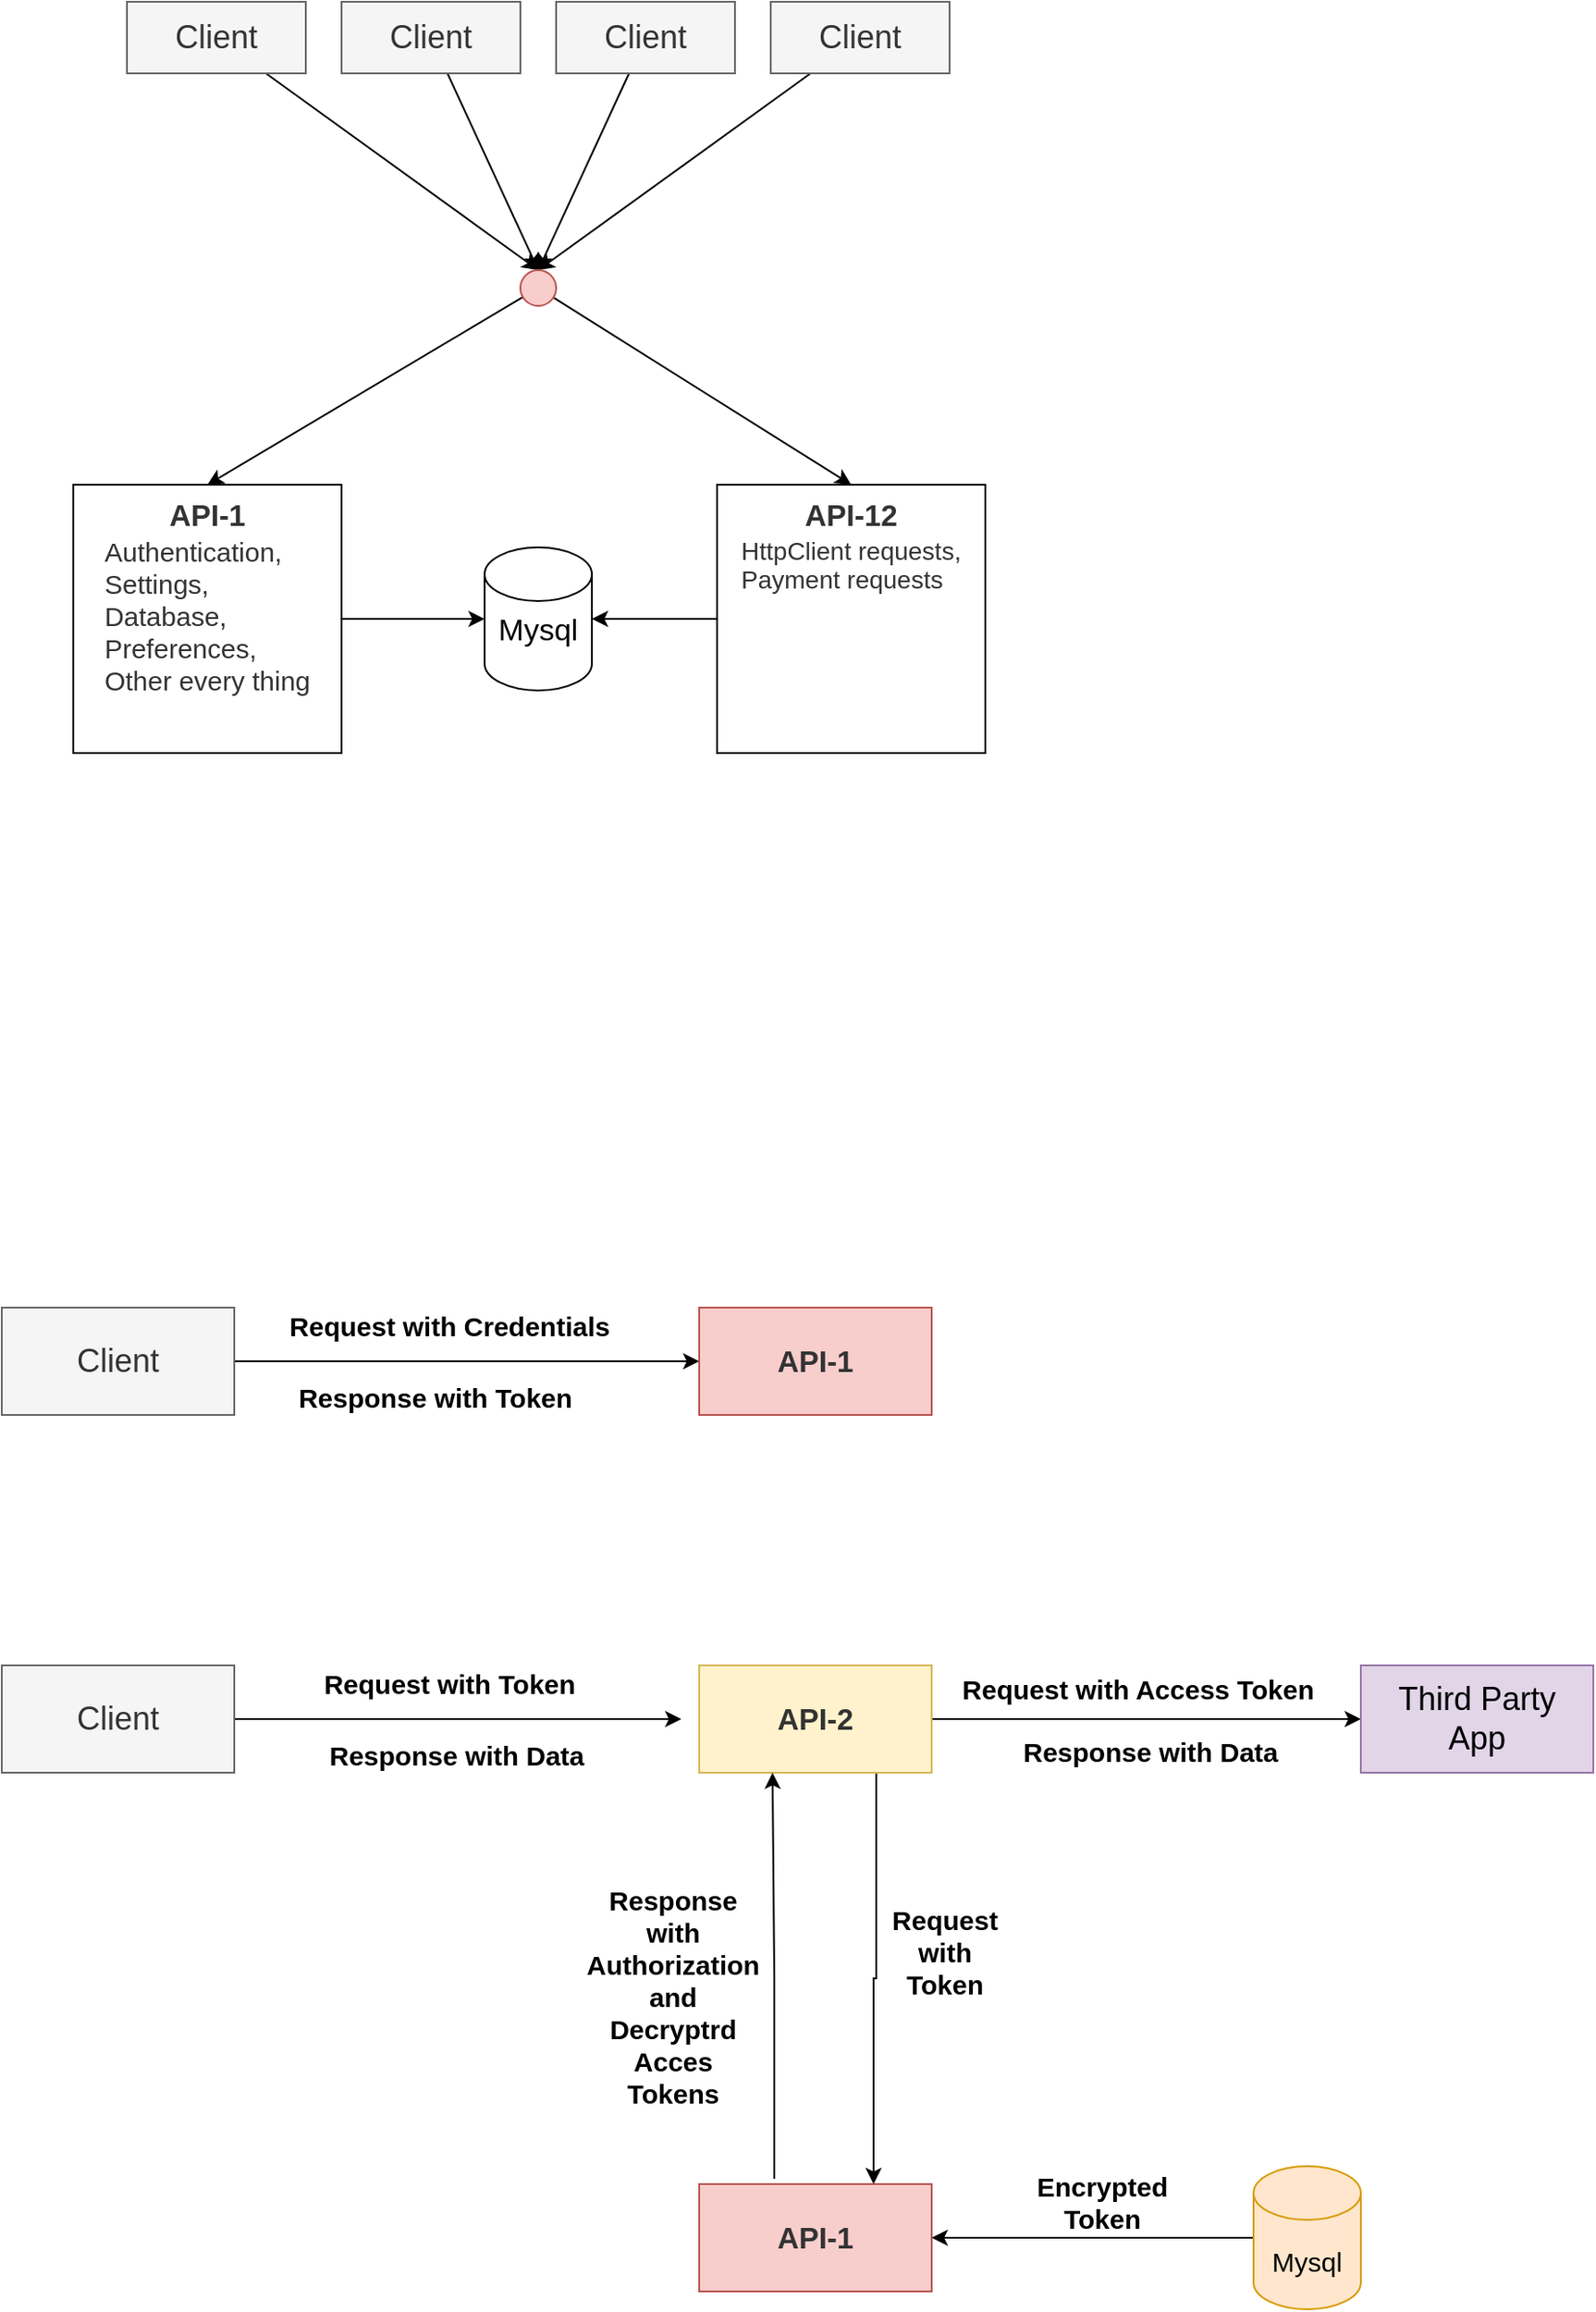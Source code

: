 <mxfile version="14.8.5" type="github" pages="4">
  <diagram id="KWCMroENYIzv3C8HbzbQ" name="Api">
    <mxGraphModel dx="1426" dy="712" grid="1" gridSize="10" guides="1" tooltips="1" connect="1" arrows="1" fold="1" page="1" pageScale="1" pageWidth="827" pageHeight="1169" math="0" shadow="0">
      <root>
        <mxCell id="0" />
        <mxCell id="1" parent="0" />
        <mxCell id="m-8dADaFQHAfap0iC8K7-13" style="edgeStyle=none;rounded=0;orthogonalLoop=1;jettySize=auto;html=1;entryX=0.5;entryY=0;entryDx=0;entryDy=0;fontSize=18;" parent="1" source="m-8dADaFQHAfap0iC8K7-1" target="m-8dADaFQHAfap0iC8K7-5" edge="1">
          <mxGeometry relative="1" as="geometry" />
        </mxCell>
        <mxCell id="m-8dADaFQHAfap0iC8K7-1" value="Client" style="rounded=0;whiteSpace=wrap;html=1;fontSize=18;fillColor=#f5f5f5;strokeColor=#666666;fontColor=#333333;" parent="1" vertex="1">
          <mxGeometry x="150" y="160" width="100" height="40" as="geometry" />
        </mxCell>
        <mxCell id="m-8dADaFQHAfap0iC8K7-10" style="edgeStyle=none;rounded=0;orthogonalLoop=1;jettySize=auto;html=1;entryX=0.5;entryY=0;entryDx=0;entryDy=0;fontSize=18;" parent="1" source="m-8dADaFQHAfap0iC8K7-2" target="m-8dADaFQHAfap0iC8K7-5" edge="1">
          <mxGeometry relative="1" as="geometry" />
        </mxCell>
        <mxCell id="m-8dADaFQHAfap0iC8K7-2" value="Client" style="rounded=0;whiteSpace=wrap;html=1;fontSize=18;fillColor=#f5f5f5;strokeColor=#666666;fontColor=#333333;" parent="1" vertex="1">
          <mxGeometry x="270" y="160" width="100" height="40" as="geometry" />
        </mxCell>
        <mxCell id="m-8dADaFQHAfap0iC8K7-11" style="edgeStyle=none;rounded=0;orthogonalLoop=1;jettySize=auto;html=1;entryX=0.5;entryY=0;entryDx=0;entryDy=0;fontSize=18;" parent="1" source="m-8dADaFQHAfap0iC8K7-3" target="m-8dADaFQHAfap0iC8K7-5" edge="1">
          <mxGeometry relative="1" as="geometry" />
        </mxCell>
        <mxCell id="m-8dADaFQHAfap0iC8K7-3" value="Client" style="rounded=0;whiteSpace=wrap;html=1;fontSize=18;fillColor=#f5f5f5;strokeColor=#666666;fontColor=#333333;" parent="1" vertex="1">
          <mxGeometry x="390" y="160" width="100" height="40" as="geometry" />
        </mxCell>
        <mxCell id="m-8dADaFQHAfap0iC8K7-12" style="edgeStyle=none;rounded=0;orthogonalLoop=1;jettySize=auto;html=1;entryX=0.5;entryY=0;entryDx=0;entryDy=0;fontSize=18;" parent="1" source="m-8dADaFQHAfap0iC8K7-4" target="m-8dADaFQHAfap0iC8K7-5" edge="1">
          <mxGeometry relative="1" as="geometry" />
        </mxCell>
        <mxCell id="m-8dADaFQHAfap0iC8K7-4" value="Client" style="rounded=0;whiteSpace=wrap;html=1;fontSize=18;fillColor=#f5f5f5;strokeColor=#666666;fontColor=#333333;" parent="1" vertex="1">
          <mxGeometry x="510" y="160" width="100" height="40" as="geometry" />
        </mxCell>
        <mxCell id="m-8dADaFQHAfap0iC8K7-14" style="edgeStyle=none;rounded=0;orthogonalLoop=1;jettySize=auto;html=1;entryX=0.5;entryY=0;entryDx=0;entryDy=0;fontSize=18;" parent="1" source="m-8dADaFQHAfap0iC8K7-5" target="m-8dADaFQHAfap0iC8K7-7" edge="1">
          <mxGeometry relative="1" as="geometry" />
        </mxCell>
        <mxCell id="m-8dADaFQHAfap0iC8K7-15" style="edgeStyle=none;rounded=0;orthogonalLoop=1;jettySize=auto;html=1;entryX=0.5;entryY=0;entryDx=0;entryDy=0;fontSize=18;" parent="1" source="m-8dADaFQHAfap0iC8K7-5" target="m-8dADaFQHAfap0iC8K7-8" edge="1">
          <mxGeometry relative="1" as="geometry" />
        </mxCell>
        <mxCell id="m-8dADaFQHAfap0iC8K7-5" value="" style="ellipse;whiteSpace=wrap;html=1;fontSize=18;fillColor=#f8cecc;strokeColor=#b85450;" parent="1" vertex="1">
          <mxGeometry x="370" y="310" width="20" height="20" as="geometry" />
        </mxCell>
        <mxCell id="FvyMITSBp_P54hjT1kFX-2" style="edgeStyle=none;rounded=0;orthogonalLoop=1;jettySize=auto;html=1;entryX=0;entryY=0.5;entryDx=0;entryDy=0;entryPerimeter=0;fontSize=17;" parent="1" source="m-8dADaFQHAfap0iC8K7-7" target="FvyMITSBp_P54hjT1kFX-1" edge="1">
          <mxGeometry relative="1" as="geometry" />
        </mxCell>
        <mxCell id="m-8dADaFQHAfap0iC8K7-7" value="&lt;span data-lucid-type=&quot;application/vnd.lucid.text&quot; data-lucid-content=&quot;{&amp;#34;t&amp;#34;:&amp;#34;API-1\n\nAuthentication,\nSettings,\nDatabase,\nPreferences,\nOther every thing &amp;#34;,&amp;#34;m&amp;#34;:[{&amp;#34;s&amp;#34;:0,&amp;#34;n&amp;#34;:&amp;#34;s&amp;#34;,&amp;#34;v&amp;#34;:22.222,&amp;#34;e&amp;#34;:74},{&amp;#34;s&amp;#34;:0,&amp;#34;n&amp;#34;:&amp;#34;c&amp;#34;,&amp;#34;v&amp;#34;:&amp;#34;333333ff&amp;#34;,&amp;#34;e&amp;#34;:74},{&amp;#34;s&amp;#34;:0,&amp;#34;n&amp;#34;:&amp;#34;fc&amp;#34;,&amp;#34;v&amp;#34;:&amp;#34;Bold&amp;#34;,&amp;#34;e&amp;#34;:74},{&amp;#34;s&amp;#34;:0,&amp;#34;n&amp;#34;:&amp;#34;b&amp;#34;,&amp;#34;v&amp;#34;:true,&amp;#34;e&amp;#34;:74},{&amp;#34;s&amp;#34;:0,&amp;#34;n&amp;#34;:&amp;#34;fid&amp;#34;,&amp;#34;v&amp;#34;:5,&amp;#34;e&amp;#34;:74},{&amp;#34;s&amp;#34;:6,&amp;#34;n&amp;#34;:&amp;#34;a&amp;#34;,&amp;#34;v&amp;#34;:&amp;#34;left&amp;#34;},{&amp;#34;s&amp;#34;:7,&amp;#34;n&amp;#34;:&amp;#34;t&amp;#34;,&amp;#34;v&amp;#34;:&amp;#34;ul&amp;#34;},{&amp;#34;s&amp;#34;:7,&amp;#34;n&amp;#34;:&amp;#34;l&amp;#34;,&amp;#34;v&amp;#34;:&amp;#34;auto&amp;#34;},{&amp;#34;s&amp;#34;:7,&amp;#34;n&amp;#34;:&amp;#34;il&amp;#34;,&amp;#34;v&amp;#34;:22.222},{&amp;#34;s&amp;#34;:7,&amp;#34;n&amp;#34;:&amp;#34;fl&amp;#34;,&amp;#34;v&amp;#34;:22.222},{&amp;#34;s&amp;#34;:7,&amp;#34;n&amp;#34;:&amp;#34;a&amp;#34;,&amp;#34;v&amp;#34;:&amp;#34;left&amp;#34;},{&amp;#34;s&amp;#34;:23,&amp;#34;n&amp;#34;:&amp;#34;t&amp;#34;,&amp;#34;v&amp;#34;:&amp;#34;ul&amp;#34;},{&amp;#34;s&amp;#34;:23,&amp;#34;n&amp;#34;:&amp;#34;l&amp;#34;,&amp;#34;v&amp;#34;:&amp;#34;auto&amp;#34;},{&amp;#34;s&amp;#34;:23,&amp;#34;n&amp;#34;:&amp;#34;il&amp;#34;,&amp;#34;v&amp;#34;:22.222},{&amp;#34;s&amp;#34;:23,&amp;#34;n&amp;#34;:&amp;#34;fl&amp;#34;,&amp;#34;v&amp;#34;:22.222},{&amp;#34;s&amp;#34;:23,&amp;#34;n&amp;#34;:&amp;#34;a&amp;#34;,&amp;#34;v&amp;#34;:&amp;#34;left&amp;#34;},{&amp;#34;s&amp;#34;:33,&amp;#34;n&amp;#34;:&amp;#34;t&amp;#34;,&amp;#34;v&amp;#34;:&amp;#34;ul&amp;#34;},{&amp;#34;s&amp;#34;:33,&amp;#34;n&amp;#34;:&amp;#34;l&amp;#34;,&amp;#34;v&amp;#34;:&amp;#34;auto&amp;#34;},{&amp;#34;s&amp;#34;:33,&amp;#34;n&amp;#34;:&amp;#34;il&amp;#34;,&amp;#34;v&amp;#34;:22.222},{&amp;#34;s&amp;#34;:33,&amp;#34;n&amp;#34;:&amp;#34;fl&amp;#34;,&amp;#34;v&amp;#34;:22.222},{&amp;#34;s&amp;#34;:33,&amp;#34;n&amp;#34;:&amp;#34;a&amp;#34;,&amp;#34;v&amp;#34;:&amp;#34;left&amp;#34;},{&amp;#34;s&amp;#34;:43,&amp;#34;n&amp;#34;:&amp;#34;t&amp;#34;,&amp;#34;v&amp;#34;:&amp;#34;ul&amp;#34;},{&amp;#34;s&amp;#34;:43,&amp;#34;n&amp;#34;:&amp;#34;l&amp;#34;,&amp;#34;v&amp;#34;:&amp;#34;auto&amp;#34;},{&amp;#34;s&amp;#34;:43,&amp;#34;n&amp;#34;:&amp;#34;il&amp;#34;,&amp;#34;v&amp;#34;:22.222},{&amp;#34;s&amp;#34;:43,&amp;#34;n&amp;#34;:&amp;#34;fl&amp;#34;,&amp;#34;v&amp;#34;:22.222},{&amp;#34;s&amp;#34;:43,&amp;#34;n&amp;#34;:&amp;#34;a&amp;#34;,&amp;#34;v&amp;#34;:&amp;#34;left&amp;#34;},{&amp;#34;s&amp;#34;:56,&amp;#34;n&amp;#34;:&amp;#34;t&amp;#34;,&amp;#34;v&amp;#34;:&amp;#34;ul&amp;#34;},{&amp;#34;s&amp;#34;:56,&amp;#34;n&amp;#34;:&amp;#34;l&amp;#34;,&amp;#34;v&amp;#34;:&amp;#34;auto&amp;#34;},{&amp;#34;s&amp;#34;:56,&amp;#34;n&amp;#34;:&amp;#34;il&amp;#34;,&amp;#34;v&amp;#34;:22.222},{&amp;#34;s&amp;#34;:56,&amp;#34;n&amp;#34;:&amp;#34;fl&amp;#34;,&amp;#34;v&amp;#34;:22.222},{&amp;#34;s&amp;#34;:56,&amp;#34;n&amp;#34;:&amp;#34;a&amp;#34;,&amp;#34;v&amp;#34;:&amp;#34;left&amp;#34;}]}&quot;&gt;&lt;span style=&quot;font-size: 16.667px ; color: #333333 ; font-weight: bold&quot;&gt;API-1&lt;/span&gt;&lt;span style=&quot;font-size: 16.667px ; color: #333333 ; font-weight: bold ; text-align: left&quot;&gt;&lt;br&gt;&lt;/span&gt;&lt;/span&gt;&lt;div style=&quot;font-size: 15px&quot; align=&quot;left&quot;&gt;&lt;span data-lucid-type=&quot;application/vnd.lucid.text&quot; data-lucid-content=&quot;{&amp;#34;t&amp;#34;:&amp;#34;API-1\n\nAuthentication,\nSettings,\nDatabase,\nPreferences,\nOther every thing &amp;#34;,&amp;#34;m&amp;#34;:[{&amp;#34;s&amp;#34;:0,&amp;#34;n&amp;#34;:&amp;#34;s&amp;#34;,&amp;#34;v&amp;#34;:22.222,&amp;#34;e&amp;#34;:74},{&amp;#34;s&amp;#34;:0,&amp;#34;n&amp;#34;:&amp;#34;c&amp;#34;,&amp;#34;v&amp;#34;:&amp;#34;333333ff&amp;#34;,&amp;#34;e&amp;#34;:74},{&amp;#34;s&amp;#34;:0,&amp;#34;n&amp;#34;:&amp;#34;fc&amp;#34;,&amp;#34;v&amp;#34;:&amp;#34;Bold&amp;#34;,&amp;#34;e&amp;#34;:74},{&amp;#34;s&amp;#34;:0,&amp;#34;n&amp;#34;:&amp;#34;b&amp;#34;,&amp;#34;v&amp;#34;:true,&amp;#34;e&amp;#34;:74},{&amp;#34;s&amp;#34;:0,&amp;#34;n&amp;#34;:&amp;#34;fid&amp;#34;,&amp;#34;v&amp;#34;:5,&amp;#34;e&amp;#34;:74},{&amp;#34;s&amp;#34;:6,&amp;#34;n&amp;#34;:&amp;#34;a&amp;#34;,&amp;#34;v&amp;#34;:&amp;#34;left&amp;#34;},{&amp;#34;s&amp;#34;:7,&amp;#34;n&amp;#34;:&amp;#34;t&amp;#34;,&amp;#34;v&amp;#34;:&amp;#34;ul&amp;#34;},{&amp;#34;s&amp;#34;:7,&amp;#34;n&amp;#34;:&amp;#34;l&amp;#34;,&amp;#34;v&amp;#34;:&amp;#34;auto&amp;#34;},{&amp;#34;s&amp;#34;:7,&amp;#34;n&amp;#34;:&amp;#34;il&amp;#34;,&amp;#34;v&amp;#34;:22.222},{&amp;#34;s&amp;#34;:7,&amp;#34;n&amp;#34;:&amp;#34;fl&amp;#34;,&amp;#34;v&amp;#34;:22.222},{&amp;#34;s&amp;#34;:7,&amp;#34;n&amp;#34;:&amp;#34;a&amp;#34;,&amp;#34;v&amp;#34;:&amp;#34;left&amp;#34;},{&amp;#34;s&amp;#34;:23,&amp;#34;n&amp;#34;:&amp;#34;t&amp;#34;,&amp;#34;v&amp;#34;:&amp;#34;ul&amp;#34;},{&amp;#34;s&amp;#34;:23,&amp;#34;n&amp;#34;:&amp;#34;l&amp;#34;,&amp;#34;v&amp;#34;:&amp;#34;auto&amp;#34;},{&amp;#34;s&amp;#34;:23,&amp;#34;n&amp;#34;:&amp;#34;il&amp;#34;,&amp;#34;v&amp;#34;:22.222},{&amp;#34;s&amp;#34;:23,&amp;#34;n&amp;#34;:&amp;#34;fl&amp;#34;,&amp;#34;v&amp;#34;:22.222},{&amp;#34;s&amp;#34;:23,&amp;#34;n&amp;#34;:&amp;#34;a&amp;#34;,&amp;#34;v&amp;#34;:&amp;#34;left&amp;#34;},{&amp;#34;s&amp;#34;:33,&amp;#34;n&amp;#34;:&amp;#34;t&amp;#34;,&amp;#34;v&amp;#34;:&amp;#34;ul&amp;#34;},{&amp;#34;s&amp;#34;:33,&amp;#34;n&amp;#34;:&amp;#34;l&amp;#34;,&amp;#34;v&amp;#34;:&amp;#34;auto&amp;#34;},{&amp;#34;s&amp;#34;:33,&amp;#34;n&amp;#34;:&amp;#34;il&amp;#34;,&amp;#34;v&amp;#34;:22.222},{&amp;#34;s&amp;#34;:33,&amp;#34;n&amp;#34;:&amp;#34;fl&amp;#34;,&amp;#34;v&amp;#34;:22.222},{&amp;#34;s&amp;#34;:33,&amp;#34;n&amp;#34;:&amp;#34;a&amp;#34;,&amp;#34;v&amp;#34;:&amp;#34;left&amp;#34;},{&amp;#34;s&amp;#34;:43,&amp;#34;n&amp;#34;:&amp;#34;t&amp;#34;,&amp;#34;v&amp;#34;:&amp;#34;ul&amp;#34;},{&amp;#34;s&amp;#34;:43,&amp;#34;n&amp;#34;:&amp;#34;l&amp;#34;,&amp;#34;v&amp;#34;:&amp;#34;auto&amp;#34;},{&amp;#34;s&amp;#34;:43,&amp;#34;n&amp;#34;:&amp;#34;il&amp;#34;,&amp;#34;v&amp;#34;:22.222},{&amp;#34;s&amp;#34;:43,&amp;#34;n&amp;#34;:&amp;#34;fl&amp;#34;,&amp;#34;v&amp;#34;:22.222},{&amp;#34;s&amp;#34;:43,&amp;#34;n&amp;#34;:&amp;#34;a&amp;#34;,&amp;#34;v&amp;#34;:&amp;#34;left&amp;#34;},{&amp;#34;s&amp;#34;:56,&amp;#34;n&amp;#34;:&amp;#34;t&amp;#34;,&amp;#34;v&amp;#34;:&amp;#34;ul&amp;#34;},{&amp;#34;s&amp;#34;:56,&amp;#34;n&amp;#34;:&amp;#34;l&amp;#34;,&amp;#34;v&amp;#34;:&amp;#34;auto&amp;#34;},{&amp;#34;s&amp;#34;:56,&amp;#34;n&amp;#34;:&amp;#34;il&amp;#34;,&amp;#34;v&amp;#34;:22.222},{&amp;#34;s&amp;#34;:56,&amp;#34;n&amp;#34;:&amp;#34;fl&amp;#34;,&amp;#34;v&amp;#34;:22.222},{&amp;#34;s&amp;#34;:56,&amp;#34;n&amp;#34;:&amp;#34;a&amp;#34;,&amp;#34;v&amp;#34;:&amp;#34;left&amp;#34;}]}&quot;&gt;&lt;span style=&quot;color: rgb(51 , 51 , 51)&quot;&gt;Authentication,&lt;/span&gt;&lt;/span&gt;&lt;br&gt;&lt;span data-lucid-type=&quot;application/vnd.lucid.text&quot; data-lucid-content=&quot;{&amp;#34;t&amp;#34;:&amp;#34;API-1\n\nAuthentication,\nSettings,\nDatabase,\nPreferences,\nOther every thing &amp;#34;,&amp;#34;m&amp;#34;:[{&amp;#34;s&amp;#34;:0,&amp;#34;n&amp;#34;:&amp;#34;s&amp;#34;,&amp;#34;v&amp;#34;:22.222,&amp;#34;e&amp;#34;:74},{&amp;#34;s&amp;#34;:0,&amp;#34;n&amp;#34;:&amp;#34;c&amp;#34;,&amp;#34;v&amp;#34;:&amp;#34;333333ff&amp;#34;,&amp;#34;e&amp;#34;:74},{&amp;#34;s&amp;#34;:0,&amp;#34;n&amp;#34;:&amp;#34;fc&amp;#34;,&amp;#34;v&amp;#34;:&amp;#34;Bold&amp;#34;,&amp;#34;e&amp;#34;:74},{&amp;#34;s&amp;#34;:0,&amp;#34;n&amp;#34;:&amp;#34;b&amp;#34;,&amp;#34;v&amp;#34;:true,&amp;#34;e&amp;#34;:74},{&amp;#34;s&amp;#34;:0,&amp;#34;n&amp;#34;:&amp;#34;fid&amp;#34;,&amp;#34;v&amp;#34;:5,&amp;#34;e&amp;#34;:74},{&amp;#34;s&amp;#34;:6,&amp;#34;n&amp;#34;:&amp;#34;a&amp;#34;,&amp;#34;v&amp;#34;:&amp;#34;left&amp;#34;},{&amp;#34;s&amp;#34;:7,&amp;#34;n&amp;#34;:&amp;#34;t&amp;#34;,&amp;#34;v&amp;#34;:&amp;#34;ul&amp;#34;},{&amp;#34;s&amp;#34;:7,&amp;#34;n&amp;#34;:&amp;#34;l&amp;#34;,&amp;#34;v&amp;#34;:&amp;#34;auto&amp;#34;},{&amp;#34;s&amp;#34;:7,&amp;#34;n&amp;#34;:&amp;#34;il&amp;#34;,&amp;#34;v&amp;#34;:22.222},{&amp;#34;s&amp;#34;:7,&amp;#34;n&amp;#34;:&amp;#34;fl&amp;#34;,&amp;#34;v&amp;#34;:22.222},{&amp;#34;s&amp;#34;:7,&amp;#34;n&amp;#34;:&amp;#34;a&amp;#34;,&amp;#34;v&amp;#34;:&amp;#34;left&amp;#34;},{&amp;#34;s&amp;#34;:23,&amp;#34;n&amp;#34;:&amp;#34;t&amp;#34;,&amp;#34;v&amp;#34;:&amp;#34;ul&amp;#34;},{&amp;#34;s&amp;#34;:23,&amp;#34;n&amp;#34;:&amp;#34;l&amp;#34;,&amp;#34;v&amp;#34;:&amp;#34;auto&amp;#34;},{&amp;#34;s&amp;#34;:23,&amp;#34;n&amp;#34;:&amp;#34;il&amp;#34;,&amp;#34;v&amp;#34;:22.222},{&amp;#34;s&amp;#34;:23,&amp;#34;n&amp;#34;:&amp;#34;fl&amp;#34;,&amp;#34;v&amp;#34;:22.222},{&amp;#34;s&amp;#34;:23,&amp;#34;n&amp;#34;:&amp;#34;a&amp;#34;,&amp;#34;v&amp;#34;:&amp;#34;left&amp;#34;},{&amp;#34;s&amp;#34;:33,&amp;#34;n&amp;#34;:&amp;#34;t&amp;#34;,&amp;#34;v&amp;#34;:&amp;#34;ul&amp;#34;},{&amp;#34;s&amp;#34;:33,&amp;#34;n&amp;#34;:&amp;#34;l&amp;#34;,&amp;#34;v&amp;#34;:&amp;#34;auto&amp;#34;},{&amp;#34;s&amp;#34;:33,&amp;#34;n&amp;#34;:&amp;#34;il&amp;#34;,&amp;#34;v&amp;#34;:22.222},{&amp;#34;s&amp;#34;:33,&amp;#34;n&amp;#34;:&amp;#34;fl&amp;#34;,&amp;#34;v&amp;#34;:22.222},{&amp;#34;s&amp;#34;:33,&amp;#34;n&amp;#34;:&amp;#34;a&amp;#34;,&amp;#34;v&amp;#34;:&amp;#34;left&amp;#34;},{&amp;#34;s&amp;#34;:43,&amp;#34;n&amp;#34;:&amp;#34;t&amp;#34;,&amp;#34;v&amp;#34;:&amp;#34;ul&amp;#34;},{&amp;#34;s&amp;#34;:43,&amp;#34;n&amp;#34;:&amp;#34;l&amp;#34;,&amp;#34;v&amp;#34;:&amp;#34;auto&amp;#34;},{&amp;#34;s&amp;#34;:43,&amp;#34;n&amp;#34;:&amp;#34;il&amp;#34;,&amp;#34;v&amp;#34;:22.222},{&amp;#34;s&amp;#34;:43,&amp;#34;n&amp;#34;:&amp;#34;fl&amp;#34;,&amp;#34;v&amp;#34;:22.222},{&amp;#34;s&amp;#34;:43,&amp;#34;n&amp;#34;:&amp;#34;a&amp;#34;,&amp;#34;v&amp;#34;:&amp;#34;left&amp;#34;},{&amp;#34;s&amp;#34;:56,&amp;#34;n&amp;#34;:&amp;#34;t&amp;#34;,&amp;#34;v&amp;#34;:&amp;#34;ul&amp;#34;},{&amp;#34;s&amp;#34;:56,&amp;#34;n&amp;#34;:&amp;#34;l&amp;#34;,&amp;#34;v&amp;#34;:&amp;#34;auto&amp;#34;},{&amp;#34;s&amp;#34;:56,&amp;#34;n&amp;#34;:&amp;#34;il&amp;#34;,&amp;#34;v&amp;#34;:22.222},{&amp;#34;s&amp;#34;:56,&amp;#34;n&amp;#34;:&amp;#34;fl&amp;#34;,&amp;#34;v&amp;#34;:22.222},{&amp;#34;s&amp;#34;:56,&amp;#34;n&amp;#34;:&amp;#34;a&amp;#34;,&amp;#34;v&amp;#34;:&amp;#34;left&amp;#34;}]}&quot;&gt;&lt;span style=&quot;color: rgb(51 , 51 , 51)&quot;&gt;&lt;/span&gt;&lt;span style=&quot;color: rgb(51 , 51 , 51)&quot;&gt;Settings,&lt;/span&gt;&lt;/span&gt;&lt;br&gt;&lt;span data-lucid-type=&quot;application/vnd.lucid.text&quot; data-lucid-content=&quot;{&amp;#34;t&amp;#34;:&amp;#34;API-1\n\nAuthentication,\nSettings,\nDatabase,\nPreferences,\nOther every thing &amp;#34;,&amp;#34;m&amp;#34;:[{&amp;#34;s&amp;#34;:0,&amp;#34;n&amp;#34;:&amp;#34;s&amp;#34;,&amp;#34;v&amp;#34;:22.222,&amp;#34;e&amp;#34;:74},{&amp;#34;s&amp;#34;:0,&amp;#34;n&amp;#34;:&amp;#34;c&amp;#34;,&amp;#34;v&amp;#34;:&amp;#34;333333ff&amp;#34;,&amp;#34;e&amp;#34;:74},{&amp;#34;s&amp;#34;:0,&amp;#34;n&amp;#34;:&amp;#34;fc&amp;#34;,&amp;#34;v&amp;#34;:&amp;#34;Bold&amp;#34;,&amp;#34;e&amp;#34;:74},{&amp;#34;s&amp;#34;:0,&amp;#34;n&amp;#34;:&amp;#34;b&amp;#34;,&amp;#34;v&amp;#34;:true,&amp;#34;e&amp;#34;:74},{&amp;#34;s&amp;#34;:0,&amp;#34;n&amp;#34;:&amp;#34;fid&amp;#34;,&amp;#34;v&amp;#34;:5,&amp;#34;e&amp;#34;:74},{&amp;#34;s&amp;#34;:6,&amp;#34;n&amp;#34;:&amp;#34;a&amp;#34;,&amp;#34;v&amp;#34;:&amp;#34;left&amp;#34;},{&amp;#34;s&amp;#34;:7,&amp;#34;n&amp;#34;:&amp;#34;t&amp;#34;,&amp;#34;v&amp;#34;:&amp;#34;ul&amp;#34;},{&amp;#34;s&amp;#34;:7,&amp;#34;n&amp;#34;:&amp;#34;l&amp;#34;,&amp;#34;v&amp;#34;:&amp;#34;auto&amp;#34;},{&amp;#34;s&amp;#34;:7,&amp;#34;n&amp;#34;:&amp;#34;il&amp;#34;,&amp;#34;v&amp;#34;:22.222},{&amp;#34;s&amp;#34;:7,&amp;#34;n&amp;#34;:&amp;#34;fl&amp;#34;,&amp;#34;v&amp;#34;:22.222},{&amp;#34;s&amp;#34;:7,&amp;#34;n&amp;#34;:&amp;#34;a&amp;#34;,&amp;#34;v&amp;#34;:&amp;#34;left&amp;#34;},{&amp;#34;s&amp;#34;:23,&amp;#34;n&amp;#34;:&amp;#34;t&amp;#34;,&amp;#34;v&amp;#34;:&amp;#34;ul&amp;#34;},{&amp;#34;s&amp;#34;:23,&amp;#34;n&amp;#34;:&amp;#34;l&amp;#34;,&amp;#34;v&amp;#34;:&amp;#34;auto&amp;#34;},{&amp;#34;s&amp;#34;:23,&amp;#34;n&amp;#34;:&amp;#34;il&amp;#34;,&amp;#34;v&amp;#34;:22.222},{&amp;#34;s&amp;#34;:23,&amp;#34;n&amp;#34;:&amp;#34;fl&amp;#34;,&amp;#34;v&amp;#34;:22.222},{&amp;#34;s&amp;#34;:23,&amp;#34;n&amp;#34;:&amp;#34;a&amp;#34;,&amp;#34;v&amp;#34;:&amp;#34;left&amp;#34;},{&amp;#34;s&amp;#34;:33,&amp;#34;n&amp;#34;:&amp;#34;t&amp;#34;,&amp;#34;v&amp;#34;:&amp;#34;ul&amp;#34;},{&amp;#34;s&amp;#34;:33,&amp;#34;n&amp;#34;:&amp;#34;l&amp;#34;,&amp;#34;v&amp;#34;:&amp;#34;auto&amp;#34;},{&amp;#34;s&amp;#34;:33,&amp;#34;n&amp;#34;:&amp;#34;il&amp;#34;,&amp;#34;v&amp;#34;:22.222},{&amp;#34;s&amp;#34;:33,&amp;#34;n&amp;#34;:&amp;#34;fl&amp;#34;,&amp;#34;v&amp;#34;:22.222},{&amp;#34;s&amp;#34;:33,&amp;#34;n&amp;#34;:&amp;#34;a&amp;#34;,&amp;#34;v&amp;#34;:&amp;#34;left&amp;#34;},{&amp;#34;s&amp;#34;:43,&amp;#34;n&amp;#34;:&amp;#34;t&amp;#34;,&amp;#34;v&amp;#34;:&amp;#34;ul&amp;#34;},{&amp;#34;s&amp;#34;:43,&amp;#34;n&amp;#34;:&amp;#34;l&amp;#34;,&amp;#34;v&amp;#34;:&amp;#34;auto&amp;#34;},{&amp;#34;s&amp;#34;:43,&amp;#34;n&amp;#34;:&amp;#34;il&amp;#34;,&amp;#34;v&amp;#34;:22.222},{&amp;#34;s&amp;#34;:43,&amp;#34;n&amp;#34;:&amp;#34;fl&amp;#34;,&amp;#34;v&amp;#34;:22.222},{&amp;#34;s&amp;#34;:43,&amp;#34;n&amp;#34;:&amp;#34;a&amp;#34;,&amp;#34;v&amp;#34;:&amp;#34;left&amp;#34;},{&amp;#34;s&amp;#34;:56,&amp;#34;n&amp;#34;:&amp;#34;t&amp;#34;,&amp;#34;v&amp;#34;:&amp;#34;ul&amp;#34;},{&amp;#34;s&amp;#34;:56,&amp;#34;n&amp;#34;:&amp;#34;l&amp;#34;,&amp;#34;v&amp;#34;:&amp;#34;auto&amp;#34;},{&amp;#34;s&amp;#34;:56,&amp;#34;n&amp;#34;:&amp;#34;il&amp;#34;,&amp;#34;v&amp;#34;:22.222},{&amp;#34;s&amp;#34;:56,&amp;#34;n&amp;#34;:&amp;#34;fl&amp;#34;,&amp;#34;v&amp;#34;:22.222},{&amp;#34;s&amp;#34;:56,&amp;#34;n&amp;#34;:&amp;#34;a&amp;#34;,&amp;#34;v&amp;#34;:&amp;#34;left&amp;#34;}]}&quot;&gt;&lt;span style=&quot;color: rgb(51 , 51 , 51)&quot;&gt;&lt;/span&gt;&lt;span style=&quot;color: rgb(51 , 51 , 51)&quot;&gt;Database,&lt;/span&gt;&lt;/span&gt;&lt;br&gt;&lt;span data-lucid-type=&quot;application/vnd.lucid.text&quot; data-lucid-content=&quot;{&amp;#34;t&amp;#34;:&amp;#34;API-1\n\nAuthentication,\nSettings,\nDatabase,\nPreferences,\nOther every thing &amp;#34;,&amp;#34;m&amp;#34;:[{&amp;#34;s&amp;#34;:0,&amp;#34;n&amp;#34;:&amp;#34;s&amp;#34;,&amp;#34;v&amp;#34;:22.222,&amp;#34;e&amp;#34;:74},{&amp;#34;s&amp;#34;:0,&amp;#34;n&amp;#34;:&amp;#34;c&amp;#34;,&amp;#34;v&amp;#34;:&amp;#34;333333ff&amp;#34;,&amp;#34;e&amp;#34;:74},{&amp;#34;s&amp;#34;:0,&amp;#34;n&amp;#34;:&amp;#34;fc&amp;#34;,&amp;#34;v&amp;#34;:&amp;#34;Bold&amp;#34;,&amp;#34;e&amp;#34;:74},{&amp;#34;s&amp;#34;:0,&amp;#34;n&amp;#34;:&amp;#34;b&amp;#34;,&amp;#34;v&amp;#34;:true,&amp;#34;e&amp;#34;:74},{&amp;#34;s&amp;#34;:0,&amp;#34;n&amp;#34;:&amp;#34;fid&amp;#34;,&amp;#34;v&amp;#34;:5,&amp;#34;e&amp;#34;:74},{&amp;#34;s&amp;#34;:6,&amp;#34;n&amp;#34;:&amp;#34;a&amp;#34;,&amp;#34;v&amp;#34;:&amp;#34;left&amp;#34;},{&amp;#34;s&amp;#34;:7,&amp;#34;n&amp;#34;:&amp;#34;t&amp;#34;,&amp;#34;v&amp;#34;:&amp;#34;ul&amp;#34;},{&amp;#34;s&amp;#34;:7,&amp;#34;n&amp;#34;:&amp;#34;l&amp;#34;,&amp;#34;v&amp;#34;:&amp;#34;auto&amp;#34;},{&amp;#34;s&amp;#34;:7,&amp;#34;n&amp;#34;:&amp;#34;il&amp;#34;,&amp;#34;v&amp;#34;:22.222},{&amp;#34;s&amp;#34;:7,&amp;#34;n&amp;#34;:&amp;#34;fl&amp;#34;,&amp;#34;v&amp;#34;:22.222},{&amp;#34;s&amp;#34;:7,&amp;#34;n&amp;#34;:&amp;#34;a&amp;#34;,&amp;#34;v&amp;#34;:&amp;#34;left&amp;#34;},{&amp;#34;s&amp;#34;:23,&amp;#34;n&amp;#34;:&amp;#34;t&amp;#34;,&amp;#34;v&amp;#34;:&amp;#34;ul&amp;#34;},{&amp;#34;s&amp;#34;:23,&amp;#34;n&amp;#34;:&amp;#34;l&amp;#34;,&amp;#34;v&amp;#34;:&amp;#34;auto&amp;#34;},{&amp;#34;s&amp;#34;:23,&amp;#34;n&amp;#34;:&amp;#34;il&amp;#34;,&amp;#34;v&amp;#34;:22.222},{&amp;#34;s&amp;#34;:23,&amp;#34;n&amp;#34;:&amp;#34;fl&amp;#34;,&amp;#34;v&amp;#34;:22.222},{&amp;#34;s&amp;#34;:23,&amp;#34;n&amp;#34;:&amp;#34;a&amp;#34;,&amp;#34;v&amp;#34;:&amp;#34;left&amp;#34;},{&amp;#34;s&amp;#34;:33,&amp;#34;n&amp;#34;:&amp;#34;t&amp;#34;,&amp;#34;v&amp;#34;:&amp;#34;ul&amp;#34;},{&amp;#34;s&amp;#34;:33,&amp;#34;n&amp;#34;:&amp;#34;l&amp;#34;,&amp;#34;v&amp;#34;:&amp;#34;auto&amp;#34;},{&amp;#34;s&amp;#34;:33,&amp;#34;n&amp;#34;:&amp;#34;il&amp;#34;,&amp;#34;v&amp;#34;:22.222},{&amp;#34;s&amp;#34;:33,&amp;#34;n&amp;#34;:&amp;#34;fl&amp;#34;,&amp;#34;v&amp;#34;:22.222},{&amp;#34;s&amp;#34;:33,&amp;#34;n&amp;#34;:&amp;#34;a&amp;#34;,&amp;#34;v&amp;#34;:&amp;#34;left&amp;#34;},{&amp;#34;s&amp;#34;:43,&amp;#34;n&amp;#34;:&amp;#34;t&amp;#34;,&amp;#34;v&amp;#34;:&amp;#34;ul&amp;#34;},{&amp;#34;s&amp;#34;:43,&amp;#34;n&amp;#34;:&amp;#34;l&amp;#34;,&amp;#34;v&amp;#34;:&amp;#34;auto&amp;#34;},{&amp;#34;s&amp;#34;:43,&amp;#34;n&amp;#34;:&amp;#34;il&amp;#34;,&amp;#34;v&amp;#34;:22.222},{&amp;#34;s&amp;#34;:43,&amp;#34;n&amp;#34;:&amp;#34;fl&amp;#34;,&amp;#34;v&amp;#34;:22.222},{&amp;#34;s&amp;#34;:43,&amp;#34;n&amp;#34;:&amp;#34;a&amp;#34;,&amp;#34;v&amp;#34;:&amp;#34;left&amp;#34;},{&amp;#34;s&amp;#34;:56,&amp;#34;n&amp;#34;:&amp;#34;t&amp;#34;,&amp;#34;v&amp;#34;:&amp;#34;ul&amp;#34;},{&amp;#34;s&amp;#34;:56,&amp;#34;n&amp;#34;:&amp;#34;l&amp;#34;,&amp;#34;v&amp;#34;:&amp;#34;auto&amp;#34;},{&amp;#34;s&amp;#34;:56,&amp;#34;n&amp;#34;:&amp;#34;il&amp;#34;,&amp;#34;v&amp;#34;:22.222},{&amp;#34;s&amp;#34;:56,&amp;#34;n&amp;#34;:&amp;#34;fl&amp;#34;,&amp;#34;v&amp;#34;:22.222},{&amp;#34;s&amp;#34;:56,&amp;#34;n&amp;#34;:&amp;#34;a&amp;#34;,&amp;#34;v&amp;#34;:&amp;#34;left&amp;#34;}]}&quot;&gt;&lt;span style=&quot;color: rgb(51 , 51 , 51)&quot;&gt;&lt;/span&gt;&lt;span style=&quot;color: rgb(51 , 51 , 51)&quot;&gt;Preferences,&lt;/span&gt;&lt;/span&gt;&lt;br&gt;&lt;span data-lucid-type=&quot;application/vnd.lucid.text&quot; data-lucid-content=&quot;{&amp;#34;t&amp;#34;:&amp;#34;API-1\n\nAuthentication,\nSettings,\nDatabase,\nPreferences,\nOther every thing &amp;#34;,&amp;#34;m&amp;#34;:[{&amp;#34;s&amp;#34;:0,&amp;#34;n&amp;#34;:&amp;#34;s&amp;#34;,&amp;#34;v&amp;#34;:22.222,&amp;#34;e&amp;#34;:74},{&amp;#34;s&amp;#34;:0,&amp;#34;n&amp;#34;:&amp;#34;c&amp;#34;,&amp;#34;v&amp;#34;:&amp;#34;333333ff&amp;#34;,&amp;#34;e&amp;#34;:74},{&amp;#34;s&amp;#34;:0,&amp;#34;n&amp;#34;:&amp;#34;fc&amp;#34;,&amp;#34;v&amp;#34;:&amp;#34;Bold&amp;#34;,&amp;#34;e&amp;#34;:74},{&amp;#34;s&amp;#34;:0,&amp;#34;n&amp;#34;:&amp;#34;b&amp;#34;,&amp;#34;v&amp;#34;:true,&amp;#34;e&amp;#34;:74},{&amp;#34;s&amp;#34;:0,&amp;#34;n&amp;#34;:&amp;#34;fid&amp;#34;,&amp;#34;v&amp;#34;:5,&amp;#34;e&amp;#34;:74},{&amp;#34;s&amp;#34;:6,&amp;#34;n&amp;#34;:&amp;#34;a&amp;#34;,&amp;#34;v&amp;#34;:&amp;#34;left&amp;#34;},{&amp;#34;s&amp;#34;:7,&amp;#34;n&amp;#34;:&amp;#34;t&amp;#34;,&amp;#34;v&amp;#34;:&amp;#34;ul&amp;#34;},{&amp;#34;s&amp;#34;:7,&amp;#34;n&amp;#34;:&amp;#34;l&amp;#34;,&amp;#34;v&amp;#34;:&amp;#34;auto&amp;#34;},{&amp;#34;s&amp;#34;:7,&amp;#34;n&amp;#34;:&amp;#34;il&amp;#34;,&amp;#34;v&amp;#34;:22.222},{&amp;#34;s&amp;#34;:7,&amp;#34;n&amp;#34;:&amp;#34;fl&amp;#34;,&amp;#34;v&amp;#34;:22.222},{&amp;#34;s&amp;#34;:7,&amp;#34;n&amp;#34;:&amp;#34;a&amp;#34;,&amp;#34;v&amp;#34;:&amp;#34;left&amp;#34;},{&amp;#34;s&amp;#34;:23,&amp;#34;n&amp;#34;:&amp;#34;t&amp;#34;,&amp;#34;v&amp;#34;:&amp;#34;ul&amp;#34;},{&amp;#34;s&amp;#34;:23,&amp;#34;n&amp;#34;:&amp;#34;l&amp;#34;,&amp;#34;v&amp;#34;:&amp;#34;auto&amp;#34;},{&amp;#34;s&amp;#34;:23,&amp;#34;n&amp;#34;:&amp;#34;il&amp;#34;,&amp;#34;v&amp;#34;:22.222},{&amp;#34;s&amp;#34;:23,&amp;#34;n&amp;#34;:&amp;#34;fl&amp;#34;,&amp;#34;v&amp;#34;:22.222},{&amp;#34;s&amp;#34;:23,&amp;#34;n&amp;#34;:&amp;#34;a&amp;#34;,&amp;#34;v&amp;#34;:&amp;#34;left&amp;#34;},{&amp;#34;s&amp;#34;:33,&amp;#34;n&amp;#34;:&amp;#34;t&amp;#34;,&amp;#34;v&amp;#34;:&amp;#34;ul&amp;#34;},{&amp;#34;s&amp;#34;:33,&amp;#34;n&amp;#34;:&amp;#34;l&amp;#34;,&amp;#34;v&amp;#34;:&amp;#34;auto&amp;#34;},{&amp;#34;s&amp;#34;:33,&amp;#34;n&amp;#34;:&amp;#34;il&amp;#34;,&amp;#34;v&amp;#34;:22.222},{&amp;#34;s&amp;#34;:33,&amp;#34;n&amp;#34;:&amp;#34;fl&amp;#34;,&amp;#34;v&amp;#34;:22.222},{&amp;#34;s&amp;#34;:33,&amp;#34;n&amp;#34;:&amp;#34;a&amp;#34;,&amp;#34;v&amp;#34;:&amp;#34;left&amp;#34;},{&amp;#34;s&amp;#34;:43,&amp;#34;n&amp;#34;:&amp;#34;t&amp;#34;,&amp;#34;v&amp;#34;:&amp;#34;ul&amp;#34;},{&amp;#34;s&amp;#34;:43,&amp;#34;n&amp;#34;:&amp;#34;l&amp;#34;,&amp;#34;v&amp;#34;:&amp;#34;auto&amp;#34;},{&amp;#34;s&amp;#34;:43,&amp;#34;n&amp;#34;:&amp;#34;il&amp;#34;,&amp;#34;v&amp;#34;:22.222},{&amp;#34;s&amp;#34;:43,&amp;#34;n&amp;#34;:&amp;#34;fl&amp;#34;,&amp;#34;v&amp;#34;:22.222},{&amp;#34;s&amp;#34;:43,&amp;#34;n&amp;#34;:&amp;#34;a&amp;#34;,&amp;#34;v&amp;#34;:&amp;#34;left&amp;#34;},{&amp;#34;s&amp;#34;:56,&amp;#34;n&amp;#34;:&amp;#34;t&amp;#34;,&amp;#34;v&amp;#34;:&amp;#34;ul&amp;#34;},{&amp;#34;s&amp;#34;:56,&amp;#34;n&amp;#34;:&amp;#34;l&amp;#34;,&amp;#34;v&amp;#34;:&amp;#34;auto&amp;#34;},{&amp;#34;s&amp;#34;:56,&amp;#34;n&amp;#34;:&amp;#34;il&amp;#34;,&amp;#34;v&amp;#34;:22.222},{&amp;#34;s&amp;#34;:56,&amp;#34;n&amp;#34;:&amp;#34;fl&amp;#34;,&amp;#34;v&amp;#34;:22.222},{&amp;#34;s&amp;#34;:56,&amp;#34;n&amp;#34;:&amp;#34;a&amp;#34;,&amp;#34;v&amp;#34;:&amp;#34;left&amp;#34;}]}&quot;&gt;&lt;span style=&quot;color: rgb(51 , 51 , 51)&quot;&gt;&lt;/span&gt;&lt;span style=&quot;color: rgb(51 , 51 , 51)&quot;&gt;Other every thing&lt;/span&gt;&lt;span style=&quot;color: rgb(51 , 51 , 51) ; font-weight: bold&quot;&gt; &lt;/span&gt;&lt;/span&gt;&lt;/div&gt;" style="rounded=0;whiteSpace=wrap;html=1;fontSize=18;verticalAlign=top;" parent="1" vertex="1">
          <mxGeometry x="120" y="430" width="150" height="150" as="geometry" />
        </mxCell>
        <mxCell id="FvyMITSBp_P54hjT1kFX-3" style="edgeStyle=none;rounded=0;orthogonalLoop=1;jettySize=auto;html=1;entryX=1;entryY=0.5;entryDx=0;entryDy=0;entryPerimeter=0;fontSize=17;" parent="1" source="m-8dADaFQHAfap0iC8K7-8" target="FvyMITSBp_P54hjT1kFX-1" edge="1">
          <mxGeometry relative="1" as="geometry" />
        </mxCell>
        <mxCell id="m-8dADaFQHAfap0iC8K7-8" value="&lt;span data-lucid-type=&quot;application/vnd.lucid.text&quot; data-lucid-content=&quot;{&amp;#34;t&amp;#34;:&amp;#34;API-1\n\nAuthentication,\nSettings,\nDatabase,\nPreferences,\nOther every thing &amp;#34;,&amp;#34;m&amp;#34;:[{&amp;#34;s&amp;#34;:0,&amp;#34;n&amp;#34;:&amp;#34;s&amp;#34;,&amp;#34;v&amp;#34;:22.222,&amp;#34;e&amp;#34;:74},{&amp;#34;s&amp;#34;:0,&amp;#34;n&amp;#34;:&amp;#34;c&amp;#34;,&amp;#34;v&amp;#34;:&amp;#34;333333ff&amp;#34;,&amp;#34;e&amp;#34;:74},{&amp;#34;s&amp;#34;:0,&amp;#34;n&amp;#34;:&amp;#34;fc&amp;#34;,&amp;#34;v&amp;#34;:&amp;#34;Bold&amp;#34;,&amp;#34;e&amp;#34;:74},{&amp;#34;s&amp;#34;:0,&amp;#34;n&amp;#34;:&amp;#34;b&amp;#34;,&amp;#34;v&amp;#34;:true,&amp;#34;e&amp;#34;:74},{&amp;#34;s&amp;#34;:0,&amp;#34;n&amp;#34;:&amp;#34;fid&amp;#34;,&amp;#34;v&amp;#34;:5,&amp;#34;e&amp;#34;:74},{&amp;#34;s&amp;#34;:6,&amp;#34;n&amp;#34;:&amp;#34;a&amp;#34;,&amp;#34;v&amp;#34;:&amp;#34;left&amp;#34;},{&amp;#34;s&amp;#34;:7,&amp;#34;n&amp;#34;:&amp;#34;t&amp;#34;,&amp;#34;v&amp;#34;:&amp;#34;ul&amp;#34;},{&amp;#34;s&amp;#34;:7,&amp;#34;n&amp;#34;:&amp;#34;l&amp;#34;,&amp;#34;v&amp;#34;:&amp;#34;auto&amp;#34;},{&amp;#34;s&amp;#34;:7,&amp;#34;n&amp;#34;:&amp;#34;il&amp;#34;,&amp;#34;v&amp;#34;:22.222},{&amp;#34;s&amp;#34;:7,&amp;#34;n&amp;#34;:&amp;#34;fl&amp;#34;,&amp;#34;v&amp;#34;:22.222},{&amp;#34;s&amp;#34;:7,&amp;#34;n&amp;#34;:&amp;#34;a&amp;#34;,&amp;#34;v&amp;#34;:&amp;#34;left&amp;#34;},{&amp;#34;s&amp;#34;:23,&amp;#34;n&amp;#34;:&amp;#34;t&amp;#34;,&amp;#34;v&amp;#34;:&amp;#34;ul&amp;#34;},{&amp;#34;s&amp;#34;:23,&amp;#34;n&amp;#34;:&amp;#34;l&amp;#34;,&amp;#34;v&amp;#34;:&amp;#34;auto&amp;#34;},{&amp;#34;s&amp;#34;:23,&amp;#34;n&amp;#34;:&amp;#34;il&amp;#34;,&amp;#34;v&amp;#34;:22.222},{&amp;#34;s&amp;#34;:23,&amp;#34;n&amp;#34;:&amp;#34;fl&amp;#34;,&amp;#34;v&amp;#34;:22.222},{&amp;#34;s&amp;#34;:23,&amp;#34;n&amp;#34;:&amp;#34;a&amp;#34;,&amp;#34;v&amp;#34;:&amp;#34;left&amp;#34;},{&amp;#34;s&amp;#34;:33,&amp;#34;n&amp;#34;:&amp;#34;t&amp;#34;,&amp;#34;v&amp;#34;:&amp;#34;ul&amp;#34;},{&amp;#34;s&amp;#34;:33,&amp;#34;n&amp;#34;:&amp;#34;l&amp;#34;,&amp;#34;v&amp;#34;:&amp;#34;auto&amp;#34;},{&amp;#34;s&amp;#34;:33,&amp;#34;n&amp;#34;:&amp;#34;il&amp;#34;,&amp;#34;v&amp;#34;:22.222},{&amp;#34;s&amp;#34;:33,&amp;#34;n&amp;#34;:&amp;#34;fl&amp;#34;,&amp;#34;v&amp;#34;:22.222},{&amp;#34;s&amp;#34;:33,&amp;#34;n&amp;#34;:&amp;#34;a&amp;#34;,&amp;#34;v&amp;#34;:&amp;#34;left&amp;#34;},{&amp;#34;s&amp;#34;:43,&amp;#34;n&amp;#34;:&amp;#34;t&amp;#34;,&amp;#34;v&amp;#34;:&amp;#34;ul&amp;#34;},{&amp;#34;s&amp;#34;:43,&amp;#34;n&amp;#34;:&amp;#34;l&amp;#34;,&amp;#34;v&amp;#34;:&amp;#34;auto&amp;#34;},{&amp;#34;s&amp;#34;:43,&amp;#34;n&amp;#34;:&amp;#34;il&amp;#34;,&amp;#34;v&amp;#34;:22.222},{&amp;#34;s&amp;#34;:43,&amp;#34;n&amp;#34;:&amp;#34;fl&amp;#34;,&amp;#34;v&amp;#34;:22.222},{&amp;#34;s&amp;#34;:43,&amp;#34;n&amp;#34;:&amp;#34;a&amp;#34;,&amp;#34;v&amp;#34;:&amp;#34;left&amp;#34;},{&amp;#34;s&amp;#34;:56,&amp;#34;n&amp;#34;:&amp;#34;t&amp;#34;,&amp;#34;v&amp;#34;:&amp;#34;ul&amp;#34;},{&amp;#34;s&amp;#34;:56,&amp;#34;n&amp;#34;:&amp;#34;l&amp;#34;,&amp;#34;v&amp;#34;:&amp;#34;auto&amp;#34;},{&amp;#34;s&amp;#34;:56,&amp;#34;n&amp;#34;:&amp;#34;il&amp;#34;,&amp;#34;v&amp;#34;:22.222},{&amp;#34;s&amp;#34;:56,&amp;#34;n&amp;#34;:&amp;#34;fl&amp;#34;,&amp;#34;v&amp;#34;:22.222},{&amp;#34;s&amp;#34;:56,&amp;#34;n&amp;#34;:&amp;#34;a&amp;#34;,&amp;#34;v&amp;#34;:&amp;#34;left&amp;#34;}]}&quot;&gt;&lt;span style=&quot;font-size: 16.667px ; color: #333333 ; font-weight: bold&quot;&gt;API-1&lt;/span&gt;&lt;span style=&quot;font-size: 16.667px ; color: #333333 ; font-weight: bold ; text-align: left&quot;&gt;2&lt;br&gt;&lt;/span&gt;&lt;/span&gt;&lt;div style=&quot;font-size: 14px&quot; align=&quot;left&quot;&gt;&lt;span data-lucid-type=&quot;application/vnd.lucid.text&quot; data-lucid-content=&quot;{&amp;#34;t&amp;#34;:&amp;#34;HttpClient requests,\nPayment requests&amp;#34;,&amp;#34;m&amp;#34;:[{&amp;#34;s&amp;#34;:0,&amp;#34;n&amp;#34;:&amp;#34;t&amp;#34;,&amp;#34;v&amp;#34;:&amp;#34;ul&amp;#34;},{&amp;#34;s&amp;#34;:0,&amp;#34;n&amp;#34;:&amp;#34;l&amp;#34;,&amp;#34;v&amp;#34;:&amp;#34;auto&amp;#34;},{&amp;#34;s&amp;#34;:0,&amp;#34;n&amp;#34;:&amp;#34;il&amp;#34;,&amp;#34;v&amp;#34;:22.222},{&amp;#34;s&amp;#34;:0,&amp;#34;n&amp;#34;:&amp;#34;fl&amp;#34;,&amp;#34;v&amp;#34;:22.222},{&amp;#34;s&amp;#34;:0,&amp;#34;n&amp;#34;:&amp;#34;a&amp;#34;,&amp;#34;v&amp;#34;:&amp;#34;left&amp;#34;},{&amp;#34;s&amp;#34;:0,&amp;#34;n&amp;#34;:&amp;#34;s&amp;#34;,&amp;#34;v&amp;#34;:22.222,&amp;#34;e&amp;#34;:37},{&amp;#34;s&amp;#34;:0,&amp;#34;n&amp;#34;:&amp;#34;c&amp;#34;,&amp;#34;v&amp;#34;:&amp;#34;333333ff&amp;#34;,&amp;#34;e&amp;#34;:37},{&amp;#34;s&amp;#34;:0,&amp;#34;n&amp;#34;:&amp;#34;fc&amp;#34;,&amp;#34;v&amp;#34;:&amp;#34;Bold&amp;#34;,&amp;#34;e&amp;#34;:37},{&amp;#34;s&amp;#34;:0,&amp;#34;n&amp;#34;:&amp;#34;b&amp;#34;,&amp;#34;v&amp;#34;:true,&amp;#34;e&amp;#34;:37},{&amp;#34;s&amp;#34;:0,&amp;#34;n&amp;#34;:&amp;#34;fid&amp;#34;,&amp;#34;v&amp;#34;:5,&amp;#34;e&amp;#34;:37},{&amp;#34;s&amp;#34;:21,&amp;#34;n&amp;#34;:&amp;#34;t&amp;#34;,&amp;#34;v&amp;#34;:&amp;#34;ul&amp;#34;},{&amp;#34;s&amp;#34;:21,&amp;#34;n&amp;#34;:&amp;#34;l&amp;#34;,&amp;#34;v&amp;#34;:&amp;#34;auto&amp;#34;},{&amp;#34;s&amp;#34;:21,&amp;#34;n&amp;#34;:&amp;#34;il&amp;#34;,&amp;#34;v&amp;#34;:22.222},{&amp;#34;s&amp;#34;:21,&amp;#34;n&amp;#34;:&amp;#34;fl&amp;#34;,&amp;#34;v&amp;#34;:22.222},{&amp;#34;s&amp;#34;:21,&amp;#34;n&amp;#34;:&amp;#34;a&amp;#34;,&amp;#34;v&amp;#34;:&amp;#34;left&amp;#34;}]}&quot;&gt;&lt;span style=&quot;text-align: left ; color: rgb(51 , 51 , 51)&quot;&gt;HttpClient requests,&lt;br&gt;&lt;/span&gt;&lt;span style=&quot;text-align: left ; color: rgb(51 , 51 , 51)&quot;&gt;Payment requests&lt;/span&gt;&lt;/span&gt;&lt;span data-lucid-type=&quot;application/vnd.lucid.text&quot; data-lucid-content=&quot;{&amp;#34;t&amp;#34;:&amp;#34;API-1\n\nAuthentication,\nSettings,\nDatabase,\nPreferences,\nOther every thing &amp;#34;,&amp;#34;m&amp;#34;:[{&amp;#34;s&amp;#34;:0,&amp;#34;n&amp;#34;:&amp;#34;s&amp;#34;,&amp;#34;v&amp;#34;:22.222,&amp;#34;e&amp;#34;:74},{&amp;#34;s&amp;#34;:0,&amp;#34;n&amp;#34;:&amp;#34;c&amp;#34;,&amp;#34;v&amp;#34;:&amp;#34;333333ff&amp;#34;,&amp;#34;e&amp;#34;:74},{&amp;#34;s&amp;#34;:0,&amp;#34;n&amp;#34;:&amp;#34;fc&amp;#34;,&amp;#34;v&amp;#34;:&amp;#34;Bold&amp;#34;,&amp;#34;e&amp;#34;:74},{&amp;#34;s&amp;#34;:0,&amp;#34;n&amp;#34;:&amp;#34;b&amp;#34;,&amp;#34;v&amp;#34;:true,&amp;#34;e&amp;#34;:74},{&amp;#34;s&amp;#34;:0,&amp;#34;n&amp;#34;:&amp;#34;fid&amp;#34;,&amp;#34;v&amp;#34;:5,&amp;#34;e&amp;#34;:74},{&amp;#34;s&amp;#34;:6,&amp;#34;n&amp;#34;:&amp;#34;a&amp;#34;,&amp;#34;v&amp;#34;:&amp;#34;left&amp;#34;},{&amp;#34;s&amp;#34;:7,&amp;#34;n&amp;#34;:&amp;#34;t&amp;#34;,&amp;#34;v&amp;#34;:&amp;#34;ul&amp;#34;},{&amp;#34;s&amp;#34;:7,&amp;#34;n&amp;#34;:&amp;#34;l&amp;#34;,&amp;#34;v&amp;#34;:&amp;#34;auto&amp;#34;},{&amp;#34;s&amp;#34;:7,&amp;#34;n&amp;#34;:&amp;#34;il&amp;#34;,&amp;#34;v&amp;#34;:22.222},{&amp;#34;s&amp;#34;:7,&amp;#34;n&amp;#34;:&amp;#34;fl&amp;#34;,&amp;#34;v&amp;#34;:22.222},{&amp;#34;s&amp;#34;:7,&amp;#34;n&amp;#34;:&amp;#34;a&amp;#34;,&amp;#34;v&amp;#34;:&amp;#34;left&amp;#34;},{&amp;#34;s&amp;#34;:23,&amp;#34;n&amp;#34;:&amp;#34;t&amp;#34;,&amp;#34;v&amp;#34;:&amp;#34;ul&amp;#34;},{&amp;#34;s&amp;#34;:23,&amp;#34;n&amp;#34;:&amp;#34;l&amp;#34;,&amp;#34;v&amp;#34;:&amp;#34;auto&amp;#34;},{&amp;#34;s&amp;#34;:23,&amp;#34;n&amp;#34;:&amp;#34;il&amp;#34;,&amp;#34;v&amp;#34;:22.222},{&amp;#34;s&amp;#34;:23,&amp;#34;n&amp;#34;:&amp;#34;fl&amp;#34;,&amp;#34;v&amp;#34;:22.222},{&amp;#34;s&amp;#34;:23,&amp;#34;n&amp;#34;:&amp;#34;a&amp;#34;,&amp;#34;v&amp;#34;:&amp;#34;left&amp;#34;},{&amp;#34;s&amp;#34;:33,&amp;#34;n&amp;#34;:&amp;#34;t&amp;#34;,&amp;#34;v&amp;#34;:&amp;#34;ul&amp;#34;},{&amp;#34;s&amp;#34;:33,&amp;#34;n&amp;#34;:&amp;#34;l&amp;#34;,&amp;#34;v&amp;#34;:&amp;#34;auto&amp;#34;},{&amp;#34;s&amp;#34;:33,&amp;#34;n&amp;#34;:&amp;#34;il&amp;#34;,&amp;#34;v&amp;#34;:22.222},{&amp;#34;s&amp;#34;:33,&amp;#34;n&amp;#34;:&amp;#34;fl&amp;#34;,&amp;#34;v&amp;#34;:22.222},{&amp;#34;s&amp;#34;:33,&amp;#34;n&amp;#34;:&amp;#34;a&amp;#34;,&amp;#34;v&amp;#34;:&amp;#34;left&amp;#34;},{&amp;#34;s&amp;#34;:43,&amp;#34;n&amp;#34;:&amp;#34;t&amp;#34;,&amp;#34;v&amp;#34;:&amp;#34;ul&amp;#34;},{&amp;#34;s&amp;#34;:43,&amp;#34;n&amp;#34;:&amp;#34;l&amp;#34;,&amp;#34;v&amp;#34;:&amp;#34;auto&amp;#34;},{&amp;#34;s&amp;#34;:43,&amp;#34;n&amp;#34;:&amp;#34;il&amp;#34;,&amp;#34;v&amp;#34;:22.222},{&amp;#34;s&amp;#34;:43,&amp;#34;n&amp;#34;:&amp;#34;fl&amp;#34;,&amp;#34;v&amp;#34;:22.222},{&amp;#34;s&amp;#34;:43,&amp;#34;n&amp;#34;:&amp;#34;a&amp;#34;,&amp;#34;v&amp;#34;:&amp;#34;left&amp;#34;},{&amp;#34;s&amp;#34;:56,&amp;#34;n&amp;#34;:&amp;#34;t&amp;#34;,&amp;#34;v&amp;#34;:&amp;#34;ul&amp;#34;},{&amp;#34;s&amp;#34;:56,&amp;#34;n&amp;#34;:&amp;#34;l&amp;#34;,&amp;#34;v&amp;#34;:&amp;#34;auto&amp;#34;},{&amp;#34;s&amp;#34;:56,&amp;#34;n&amp;#34;:&amp;#34;il&amp;#34;,&amp;#34;v&amp;#34;:22.222},{&amp;#34;s&amp;#34;:56,&amp;#34;n&amp;#34;:&amp;#34;fl&amp;#34;,&amp;#34;v&amp;#34;:22.222},{&amp;#34;s&amp;#34;:56,&amp;#34;n&amp;#34;:&amp;#34;a&amp;#34;,&amp;#34;v&amp;#34;:&amp;#34;left&amp;#34;}]}&quot;&gt;&lt;span style=&quot;color: rgb(51 , 51 , 51)&quot;&gt;&lt;/span&gt;&lt;span style=&quot;color: rgb(51 , 51 , 51) ; font-weight: bold&quot;&gt; &lt;/span&gt;&lt;/span&gt;&lt;/div&gt;" style="rounded=0;whiteSpace=wrap;html=1;fontSize=18;verticalAlign=top;" parent="1" vertex="1">
          <mxGeometry x="480" y="430" width="150" height="150" as="geometry" />
        </mxCell>
        <mxCell id="FvyMITSBp_P54hjT1kFX-1" value="Mysql" style="shape=cylinder3;whiteSpace=wrap;html=1;boundedLbl=1;backgroundOutline=1;size=15;fontSize=17;verticalAlign=top;" parent="1" vertex="1">
          <mxGeometry x="350" y="465" width="60" height="80" as="geometry" />
        </mxCell>
        <mxCell id="hmz7pVN9PwRYDELIJkyp-3" style="edgeStyle=orthogonalEdgeStyle;rounded=0;orthogonalLoop=1;jettySize=auto;html=1;" edge="1" parent="1" source="hmz7pVN9PwRYDELIJkyp-1">
          <mxGeometry relative="1" as="geometry">
            <mxPoint x="460" y="1120" as="targetPoint" />
          </mxGeometry>
        </mxCell>
        <mxCell id="hmz7pVN9PwRYDELIJkyp-1" value="Client" style="rounded=0;whiteSpace=wrap;html=1;fontSize=18;fillColor=#f5f5f5;strokeColor=#666666;fontColor=#333333;" vertex="1" parent="1">
          <mxGeometry x="80" y="1090" width="130" height="60" as="geometry" />
        </mxCell>
        <mxCell id="hmz7pVN9PwRYDELIJkyp-9" style="edgeStyle=orthogonalEdgeStyle;rounded=0;orthogonalLoop=1;jettySize=auto;html=1;entryX=0.75;entryY=0;entryDx=0;entryDy=0;fontSize=15;" edge="1" parent="1" target="hmz7pVN9PwRYDELIJkyp-5">
          <mxGeometry relative="1" as="geometry">
            <mxPoint x="569" y="1150" as="sourcePoint" />
            <mxPoint x="569" y="1270" as="targetPoint" />
            <Array as="points">
              <mxPoint x="569" y="1265" />
              <mxPoint x="568" y="1265" />
            </Array>
          </mxGeometry>
        </mxCell>
        <mxCell id="hmz7pVN9PwRYDELIJkyp-14" style="edgeStyle=orthogonalEdgeStyle;rounded=0;orthogonalLoop=1;jettySize=auto;html=1;entryX=0;entryY=0.5;entryDx=0;entryDy=0;fontSize=15;" edge="1" parent="1" source="hmz7pVN9PwRYDELIJkyp-2" target="hmz7pVN9PwRYDELIJkyp-12">
          <mxGeometry relative="1" as="geometry" />
        </mxCell>
        <mxCell id="hmz7pVN9PwRYDELIJkyp-2" value="&lt;span data-lucid-type=&quot;application/vnd.lucid.text&quot; data-lucid-content=&quot;{&amp;#34;t&amp;#34;:&amp;#34;API-1\n\nAuthentication,\nSettings,\nDatabase,\nPreferences,\nOther every thing &amp;#34;,&amp;#34;m&amp;#34;:[{&amp;#34;s&amp;#34;:0,&amp;#34;n&amp;#34;:&amp;#34;s&amp;#34;,&amp;#34;v&amp;#34;:22.222,&amp;#34;e&amp;#34;:74},{&amp;#34;s&amp;#34;:0,&amp;#34;n&amp;#34;:&amp;#34;c&amp;#34;,&amp;#34;v&amp;#34;:&amp;#34;333333ff&amp;#34;,&amp;#34;e&amp;#34;:74},{&amp;#34;s&amp;#34;:0,&amp;#34;n&amp;#34;:&amp;#34;fc&amp;#34;,&amp;#34;v&amp;#34;:&amp;#34;Bold&amp;#34;,&amp;#34;e&amp;#34;:74},{&amp;#34;s&amp;#34;:0,&amp;#34;n&amp;#34;:&amp;#34;b&amp;#34;,&amp;#34;v&amp;#34;:true,&amp;#34;e&amp;#34;:74},{&amp;#34;s&amp;#34;:0,&amp;#34;n&amp;#34;:&amp;#34;fid&amp;#34;,&amp;#34;v&amp;#34;:5,&amp;#34;e&amp;#34;:74},{&amp;#34;s&amp;#34;:6,&amp;#34;n&amp;#34;:&amp;#34;a&amp;#34;,&amp;#34;v&amp;#34;:&amp;#34;left&amp;#34;},{&amp;#34;s&amp;#34;:7,&amp;#34;n&amp;#34;:&amp;#34;t&amp;#34;,&amp;#34;v&amp;#34;:&amp;#34;ul&amp;#34;},{&amp;#34;s&amp;#34;:7,&amp;#34;n&amp;#34;:&amp;#34;l&amp;#34;,&amp;#34;v&amp;#34;:&amp;#34;auto&amp;#34;},{&amp;#34;s&amp;#34;:7,&amp;#34;n&amp;#34;:&amp;#34;il&amp;#34;,&amp;#34;v&amp;#34;:22.222},{&amp;#34;s&amp;#34;:7,&amp;#34;n&amp;#34;:&amp;#34;fl&amp;#34;,&amp;#34;v&amp;#34;:22.222},{&amp;#34;s&amp;#34;:7,&amp;#34;n&amp;#34;:&amp;#34;a&amp;#34;,&amp;#34;v&amp;#34;:&amp;#34;left&amp;#34;},{&amp;#34;s&amp;#34;:23,&amp;#34;n&amp;#34;:&amp;#34;t&amp;#34;,&amp;#34;v&amp;#34;:&amp;#34;ul&amp;#34;},{&amp;#34;s&amp;#34;:23,&amp;#34;n&amp;#34;:&amp;#34;l&amp;#34;,&amp;#34;v&amp;#34;:&amp;#34;auto&amp;#34;},{&amp;#34;s&amp;#34;:23,&amp;#34;n&amp;#34;:&amp;#34;il&amp;#34;,&amp;#34;v&amp;#34;:22.222},{&amp;#34;s&amp;#34;:23,&amp;#34;n&amp;#34;:&amp;#34;fl&amp;#34;,&amp;#34;v&amp;#34;:22.222},{&amp;#34;s&amp;#34;:23,&amp;#34;n&amp;#34;:&amp;#34;a&amp;#34;,&amp;#34;v&amp;#34;:&amp;#34;left&amp;#34;},{&amp;#34;s&amp;#34;:33,&amp;#34;n&amp;#34;:&amp;#34;t&amp;#34;,&amp;#34;v&amp;#34;:&amp;#34;ul&amp;#34;},{&amp;#34;s&amp;#34;:33,&amp;#34;n&amp;#34;:&amp;#34;l&amp;#34;,&amp;#34;v&amp;#34;:&amp;#34;auto&amp;#34;},{&amp;#34;s&amp;#34;:33,&amp;#34;n&amp;#34;:&amp;#34;il&amp;#34;,&amp;#34;v&amp;#34;:22.222},{&amp;#34;s&amp;#34;:33,&amp;#34;n&amp;#34;:&amp;#34;fl&amp;#34;,&amp;#34;v&amp;#34;:22.222},{&amp;#34;s&amp;#34;:33,&amp;#34;n&amp;#34;:&amp;#34;a&amp;#34;,&amp;#34;v&amp;#34;:&amp;#34;left&amp;#34;},{&amp;#34;s&amp;#34;:43,&amp;#34;n&amp;#34;:&amp;#34;t&amp;#34;,&amp;#34;v&amp;#34;:&amp;#34;ul&amp;#34;},{&amp;#34;s&amp;#34;:43,&amp;#34;n&amp;#34;:&amp;#34;l&amp;#34;,&amp;#34;v&amp;#34;:&amp;#34;auto&amp;#34;},{&amp;#34;s&amp;#34;:43,&amp;#34;n&amp;#34;:&amp;#34;il&amp;#34;,&amp;#34;v&amp;#34;:22.222},{&amp;#34;s&amp;#34;:43,&amp;#34;n&amp;#34;:&amp;#34;fl&amp;#34;,&amp;#34;v&amp;#34;:22.222},{&amp;#34;s&amp;#34;:43,&amp;#34;n&amp;#34;:&amp;#34;a&amp;#34;,&amp;#34;v&amp;#34;:&amp;#34;left&amp;#34;},{&amp;#34;s&amp;#34;:56,&amp;#34;n&amp;#34;:&amp;#34;t&amp;#34;,&amp;#34;v&amp;#34;:&amp;#34;ul&amp;#34;},{&amp;#34;s&amp;#34;:56,&amp;#34;n&amp;#34;:&amp;#34;l&amp;#34;,&amp;#34;v&amp;#34;:&amp;#34;auto&amp;#34;},{&amp;#34;s&amp;#34;:56,&amp;#34;n&amp;#34;:&amp;#34;il&amp;#34;,&amp;#34;v&amp;#34;:22.222},{&amp;#34;s&amp;#34;:56,&amp;#34;n&amp;#34;:&amp;#34;fl&amp;#34;,&amp;#34;v&amp;#34;:22.222},{&amp;#34;s&amp;#34;:56,&amp;#34;n&amp;#34;:&amp;#34;a&amp;#34;,&amp;#34;v&amp;#34;:&amp;#34;left&amp;#34;}]}&quot;&gt;&lt;span style=&quot;font-size: 16.667px ; color: #333333 ; font-weight: bold&quot;&gt;API-2&lt;/span&gt;&lt;span style=&quot;font-size: 16.667px ; color: #333333 ; font-weight: bold ; text-align: left&quot;&gt;&lt;/span&gt;&lt;/span&gt;&lt;span data-lucid-type=&quot;application/vnd.lucid.text&quot; data-lucid-content=&quot;{&amp;#34;t&amp;#34;:&amp;#34;API-1\n\nAuthentication,\nSettings,\nDatabase,\nPreferences,\nOther every thing &amp;#34;,&amp;#34;m&amp;#34;:[{&amp;#34;s&amp;#34;:0,&amp;#34;n&amp;#34;:&amp;#34;s&amp;#34;,&amp;#34;v&amp;#34;:22.222,&amp;#34;e&amp;#34;:74},{&amp;#34;s&amp;#34;:0,&amp;#34;n&amp;#34;:&amp;#34;c&amp;#34;,&amp;#34;v&amp;#34;:&amp;#34;333333ff&amp;#34;,&amp;#34;e&amp;#34;:74},{&amp;#34;s&amp;#34;:0,&amp;#34;n&amp;#34;:&amp;#34;fc&amp;#34;,&amp;#34;v&amp;#34;:&amp;#34;Bold&amp;#34;,&amp;#34;e&amp;#34;:74},{&amp;#34;s&amp;#34;:0,&amp;#34;n&amp;#34;:&amp;#34;b&amp;#34;,&amp;#34;v&amp;#34;:true,&amp;#34;e&amp;#34;:74},{&amp;#34;s&amp;#34;:0,&amp;#34;n&amp;#34;:&amp;#34;fid&amp;#34;,&amp;#34;v&amp;#34;:5,&amp;#34;e&amp;#34;:74},{&amp;#34;s&amp;#34;:6,&amp;#34;n&amp;#34;:&amp;#34;a&amp;#34;,&amp;#34;v&amp;#34;:&amp;#34;left&amp;#34;},{&amp;#34;s&amp;#34;:7,&amp;#34;n&amp;#34;:&amp;#34;t&amp;#34;,&amp;#34;v&amp;#34;:&amp;#34;ul&amp;#34;},{&amp;#34;s&amp;#34;:7,&amp;#34;n&amp;#34;:&amp;#34;l&amp;#34;,&amp;#34;v&amp;#34;:&amp;#34;auto&amp;#34;},{&amp;#34;s&amp;#34;:7,&amp;#34;n&amp;#34;:&amp;#34;il&amp;#34;,&amp;#34;v&amp;#34;:22.222},{&amp;#34;s&amp;#34;:7,&amp;#34;n&amp;#34;:&amp;#34;fl&amp;#34;,&amp;#34;v&amp;#34;:22.222},{&amp;#34;s&amp;#34;:7,&amp;#34;n&amp;#34;:&amp;#34;a&amp;#34;,&amp;#34;v&amp;#34;:&amp;#34;left&amp;#34;},{&amp;#34;s&amp;#34;:23,&amp;#34;n&amp;#34;:&amp;#34;t&amp;#34;,&amp;#34;v&amp;#34;:&amp;#34;ul&amp;#34;},{&amp;#34;s&amp;#34;:23,&amp;#34;n&amp;#34;:&amp;#34;l&amp;#34;,&amp;#34;v&amp;#34;:&amp;#34;auto&amp;#34;},{&amp;#34;s&amp;#34;:23,&amp;#34;n&amp;#34;:&amp;#34;il&amp;#34;,&amp;#34;v&amp;#34;:22.222},{&amp;#34;s&amp;#34;:23,&amp;#34;n&amp;#34;:&amp;#34;fl&amp;#34;,&amp;#34;v&amp;#34;:22.222},{&amp;#34;s&amp;#34;:23,&amp;#34;n&amp;#34;:&amp;#34;a&amp;#34;,&amp;#34;v&amp;#34;:&amp;#34;left&amp;#34;},{&amp;#34;s&amp;#34;:33,&amp;#34;n&amp;#34;:&amp;#34;t&amp;#34;,&amp;#34;v&amp;#34;:&amp;#34;ul&amp;#34;},{&amp;#34;s&amp;#34;:33,&amp;#34;n&amp;#34;:&amp;#34;l&amp;#34;,&amp;#34;v&amp;#34;:&amp;#34;auto&amp;#34;},{&amp;#34;s&amp;#34;:33,&amp;#34;n&amp;#34;:&amp;#34;il&amp;#34;,&amp;#34;v&amp;#34;:22.222},{&amp;#34;s&amp;#34;:33,&amp;#34;n&amp;#34;:&amp;#34;fl&amp;#34;,&amp;#34;v&amp;#34;:22.222},{&amp;#34;s&amp;#34;:33,&amp;#34;n&amp;#34;:&amp;#34;a&amp;#34;,&amp;#34;v&amp;#34;:&amp;#34;left&amp;#34;},{&amp;#34;s&amp;#34;:43,&amp;#34;n&amp;#34;:&amp;#34;t&amp;#34;,&amp;#34;v&amp;#34;:&amp;#34;ul&amp;#34;},{&amp;#34;s&amp;#34;:43,&amp;#34;n&amp;#34;:&amp;#34;l&amp;#34;,&amp;#34;v&amp;#34;:&amp;#34;auto&amp;#34;},{&amp;#34;s&amp;#34;:43,&amp;#34;n&amp;#34;:&amp;#34;il&amp;#34;,&amp;#34;v&amp;#34;:22.222},{&amp;#34;s&amp;#34;:43,&amp;#34;n&amp;#34;:&amp;#34;fl&amp;#34;,&amp;#34;v&amp;#34;:22.222},{&amp;#34;s&amp;#34;:43,&amp;#34;n&amp;#34;:&amp;#34;a&amp;#34;,&amp;#34;v&amp;#34;:&amp;#34;left&amp;#34;},{&amp;#34;s&amp;#34;:56,&amp;#34;n&amp;#34;:&amp;#34;t&amp;#34;,&amp;#34;v&amp;#34;:&amp;#34;ul&amp;#34;},{&amp;#34;s&amp;#34;:56,&amp;#34;n&amp;#34;:&amp;#34;l&amp;#34;,&amp;#34;v&amp;#34;:&amp;#34;auto&amp;#34;},{&amp;#34;s&amp;#34;:56,&amp;#34;n&amp;#34;:&amp;#34;il&amp;#34;,&amp;#34;v&amp;#34;:22.222},{&amp;#34;s&amp;#34;:56,&amp;#34;n&amp;#34;:&amp;#34;fl&amp;#34;,&amp;#34;v&amp;#34;:22.222},{&amp;#34;s&amp;#34;:56,&amp;#34;n&amp;#34;:&amp;#34;a&amp;#34;,&amp;#34;v&amp;#34;:&amp;#34;left&amp;#34;}]}&quot;&gt;&lt;span style=&quot;color: rgb(51 , 51 , 51) ; font-weight: bold&quot;&gt;&lt;/span&gt;&lt;/span&gt;&lt;span data-lucid-type=&quot;application/vnd.lucid.text&quot; data-lucid-content=&quot;{&amp;#34;t&amp;#34;:&amp;#34;API-1\n\nAuthentication,\nSettings,\nDatabase,\nPreferences,\nOther every thing &amp;#34;,&amp;#34;m&amp;#34;:[{&amp;#34;s&amp;#34;:0,&amp;#34;n&amp;#34;:&amp;#34;s&amp;#34;,&amp;#34;v&amp;#34;:22.222,&amp;#34;e&amp;#34;:74},{&amp;#34;s&amp;#34;:0,&amp;#34;n&amp;#34;:&amp;#34;c&amp;#34;,&amp;#34;v&amp;#34;:&amp;#34;333333ff&amp;#34;,&amp;#34;e&amp;#34;:74},{&amp;#34;s&amp;#34;:0,&amp;#34;n&amp;#34;:&amp;#34;fc&amp;#34;,&amp;#34;v&amp;#34;:&amp;#34;Bold&amp;#34;,&amp;#34;e&amp;#34;:74},{&amp;#34;s&amp;#34;:0,&amp;#34;n&amp;#34;:&amp;#34;b&amp;#34;,&amp;#34;v&amp;#34;:true,&amp;#34;e&amp;#34;:74},{&amp;#34;s&amp;#34;:0,&amp;#34;n&amp;#34;:&amp;#34;fid&amp;#34;,&amp;#34;v&amp;#34;:5,&amp;#34;e&amp;#34;:74},{&amp;#34;s&amp;#34;:6,&amp;#34;n&amp;#34;:&amp;#34;a&amp;#34;,&amp;#34;v&amp;#34;:&amp;#34;left&amp;#34;},{&amp;#34;s&amp;#34;:7,&amp;#34;n&amp;#34;:&amp;#34;t&amp;#34;,&amp;#34;v&amp;#34;:&amp;#34;ul&amp;#34;},{&amp;#34;s&amp;#34;:7,&amp;#34;n&amp;#34;:&amp;#34;l&amp;#34;,&amp;#34;v&amp;#34;:&amp;#34;auto&amp;#34;},{&amp;#34;s&amp;#34;:7,&amp;#34;n&amp;#34;:&amp;#34;il&amp;#34;,&amp;#34;v&amp;#34;:22.222},{&amp;#34;s&amp;#34;:7,&amp;#34;n&amp;#34;:&amp;#34;fl&amp;#34;,&amp;#34;v&amp;#34;:22.222},{&amp;#34;s&amp;#34;:7,&amp;#34;n&amp;#34;:&amp;#34;a&amp;#34;,&amp;#34;v&amp;#34;:&amp;#34;left&amp;#34;},{&amp;#34;s&amp;#34;:23,&amp;#34;n&amp;#34;:&amp;#34;t&amp;#34;,&amp;#34;v&amp;#34;:&amp;#34;ul&amp;#34;},{&amp;#34;s&amp;#34;:23,&amp;#34;n&amp;#34;:&amp;#34;l&amp;#34;,&amp;#34;v&amp;#34;:&amp;#34;auto&amp;#34;},{&amp;#34;s&amp;#34;:23,&amp;#34;n&amp;#34;:&amp;#34;il&amp;#34;,&amp;#34;v&amp;#34;:22.222},{&amp;#34;s&amp;#34;:23,&amp;#34;n&amp;#34;:&amp;#34;fl&amp;#34;,&amp;#34;v&amp;#34;:22.222},{&amp;#34;s&amp;#34;:23,&amp;#34;n&amp;#34;:&amp;#34;a&amp;#34;,&amp;#34;v&amp;#34;:&amp;#34;left&amp;#34;},{&amp;#34;s&amp;#34;:33,&amp;#34;n&amp;#34;:&amp;#34;t&amp;#34;,&amp;#34;v&amp;#34;:&amp;#34;ul&amp;#34;},{&amp;#34;s&amp;#34;:33,&amp;#34;n&amp;#34;:&amp;#34;l&amp;#34;,&amp;#34;v&amp;#34;:&amp;#34;auto&amp;#34;},{&amp;#34;s&amp;#34;:33,&amp;#34;n&amp;#34;:&amp;#34;il&amp;#34;,&amp;#34;v&amp;#34;:22.222},{&amp;#34;s&amp;#34;:33,&amp;#34;n&amp;#34;:&amp;#34;fl&amp;#34;,&amp;#34;v&amp;#34;:22.222},{&amp;#34;s&amp;#34;:33,&amp;#34;n&amp;#34;:&amp;#34;a&amp;#34;,&amp;#34;v&amp;#34;:&amp;#34;left&amp;#34;},{&amp;#34;s&amp;#34;:43,&amp;#34;n&amp;#34;:&amp;#34;t&amp;#34;,&amp;#34;v&amp;#34;:&amp;#34;ul&amp;#34;},{&amp;#34;s&amp;#34;:43,&amp;#34;n&amp;#34;:&amp;#34;l&amp;#34;,&amp;#34;v&amp;#34;:&amp;#34;auto&amp;#34;},{&amp;#34;s&amp;#34;:43,&amp;#34;n&amp;#34;:&amp;#34;il&amp;#34;,&amp;#34;v&amp;#34;:22.222},{&amp;#34;s&amp;#34;:43,&amp;#34;n&amp;#34;:&amp;#34;fl&amp;#34;,&amp;#34;v&amp;#34;:22.222},{&amp;#34;s&amp;#34;:43,&amp;#34;n&amp;#34;:&amp;#34;a&amp;#34;,&amp;#34;v&amp;#34;:&amp;#34;left&amp;#34;},{&amp;#34;s&amp;#34;:56,&amp;#34;n&amp;#34;:&amp;#34;t&amp;#34;,&amp;#34;v&amp;#34;:&amp;#34;ul&amp;#34;},{&amp;#34;s&amp;#34;:56,&amp;#34;n&amp;#34;:&amp;#34;l&amp;#34;,&amp;#34;v&amp;#34;:&amp;#34;auto&amp;#34;},{&amp;#34;s&amp;#34;:56,&amp;#34;n&amp;#34;:&amp;#34;il&amp;#34;,&amp;#34;v&amp;#34;:22.222},{&amp;#34;s&amp;#34;:56,&amp;#34;n&amp;#34;:&amp;#34;fl&amp;#34;,&amp;#34;v&amp;#34;:22.222},{&amp;#34;s&amp;#34;:56,&amp;#34;n&amp;#34;:&amp;#34;a&amp;#34;,&amp;#34;v&amp;#34;:&amp;#34;left&amp;#34;}]}&quot;&gt;&lt;span style=&quot;font-size: 16.667px ; color: #333333 ; font-weight: bold ; text-align: left&quot;&gt;&lt;/span&gt;&lt;/span&gt;" style="rounded=0;whiteSpace=wrap;html=1;fontSize=18;verticalAlign=middle;fillColor=#fff2cc;strokeColor=#d6b656;" vertex="1" parent="1">
          <mxGeometry x="470" y="1090" width="130" height="60" as="geometry" />
        </mxCell>
        <mxCell id="hmz7pVN9PwRYDELIJkyp-4" value="Request with Token" style="text;html=1;align=center;verticalAlign=middle;resizable=0;points=[];autosize=1;strokeColor=none;fontStyle=1;fontSize=15;" vertex="1" parent="1">
          <mxGeometry x="250" y="1090" width="160" height="20" as="geometry" />
        </mxCell>
        <mxCell id="hmz7pVN9PwRYDELIJkyp-8" style="edgeStyle=orthogonalEdgeStyle;rounded=0;orthogonalLoop=1;jettySize=auto;html=1;entryX=0.5;entryY=1;entryDx=0;entryDy=0;fontSize=15;exitX=0.323;exitY=-0.05;exitDx=0;exitDy=0;exitPerimeter=0;" edge="1" parent="1" source="hmz7pVN9PwRYDELIJkyp-5">
          <mxGeometry relative="1" as="geometry">
            <mxPoint x="511" y="1370" as="sourcePoint" />
            <mxPoint x="511" y="1150" as="targetPoint" />
          </mxGeometry>
        </mxCell>
        <mxCell id="hmz7pVN9PwRYDELIJkyp-5" value="&lt;span data-lucid-type=&quot;application/vnd.lucid.text&quot; data-lucid-content=&quot;{&amp;#34;t&amp;#34;:&amp;#34;API-1\n\nAuthentication,\nSettings,\nDatabase,\nPreferences,\nOther every thing &amp;#34;,&amp;#34;m&amp;#34;:[{&amp;#34;s&amp;#34;:0,&amp;#34;n&amp;#34;:&amp;#34;s&amp;#34;,&amp;#34;v&amp;#34;:22.222,&amp;#34;e&amp;#34;:74},{&amp;#34;s&amp;#34;:0,&amp;#34;n&amp;#34;:&amp;#34;c&amp;#34;,&amp;#34;v&amp;#34;:&amp;#34;333333ff&amp;#34;,&amp;#34;e&amp;#34;:74},{&amp;#34;s&amp;#34;:0,&amp;#34;n&amp;#34;:&amp;#34;fc&amp;#34;,&amp;#34;v&amp;#34;:&amp;#34;Bold&amp;#34;,&amp;#34;e&amp;#34;:74},{&amp;#34;s&amp;#34;:0,&amp;#34;n&amp;#34;:&amp;#34;b&amp;#34;,&amp;#34;v&amp;#34;:true,&amp;#34;e&amp;#34;:74},{&amp;#34;s&amp;#34;:0,&amp;#34;n&amp;#34;:&amp;#34;fid&amp;#34;,&amp;#34;v&amp;#34;:5,&amp;#34;e&amp;#34;:74},{&amp;#34;s&amp;#34;:6,&amp;#34;n&amp;#34;:&amp;#34;a&amp;#34;,&amp;#34;v&amp;#34;:&amp;#34;left&amp;#34;},{&amp;#34;s&amp;#34;:7,&amp;#34;n&amp;#34;:&amp;#34;t&amp;#34;,&amp;#34;v&amp;#34;:&amp;#34;ul&amp;#34;},{&amp;#34;s&amp;#34;:7,&amp;#34;n&amp;#34;:&amp;#34;l&amp;#34;,&amp;#34;v&amp;#34;:&amp;#34;auto&amp;#34;},{&amp;#34;s&amp;#34;:7,&amp;#34;n&amp;#34;:&amp;#34;il&amp;#34;,&amp;#34;v&amp;#34;:22.222},{&amp;#34;s&amp;#34;:7,&amp;#34;n&amp;#34;:&amp;#34;fl&amp;#34;,&amp;#34;v&amp;#34;:22.222},{&amp;#34;s&amp;#34;:7,&amp;#34;n&amp;#34;:&amp;#34;a&amp;#34;,&amp;#34;v&amp;#34;:&amp;#34;left&amp;#34;},{&amp;#34;s&amp;#34;:23,&amp;#34;n&amp;#34;:&amp;#34;t&amp;#34;,&amp;#34;v&amp;#34;:&amp;#34;ul&amp;#34;},{&amp;#34;s&amp;#34;:23,&amp;#34;n&amp;#34;:&amp;#34;l&amp;#34;,&amp;#34;v&amp;#34;:&amp;#34;auto&amp;#34;},{&amp;#34;s&amp;#34;:23,&amp;#34;n&amp;#34;:&amp;#34;il&amp;#34;,&amp;#34;v&amp;#34;:22.222},{&amp;#34;s&amp;#34;:23,&amp;#34;n&amp;#34;:&amp;#34;fl&amp;#34;,&amp;#34;v&amp;#34;:22.222},{&amp;#34;s&amp;#34;:23,&amp;#34;n&amp;#34;:&amp;#34;a&amp;#34;,&amp;#34;v&amp;#34;:&amp;#34;left&amp;#34;},{&amp;#34;s&amp;#34;:33,&amp;#34;n&amp;#34;:&amp;#34;t&amp;#34;,&amp;#34;v&amp;#34;:&amp;#34;ul&amp;#34;},{&amp;#34;s&amp;#34;:33,&amp;#34;n&amp;#34;:&amp;#34;l&amp;#34;,&amp;#34;v&amp;#34;:&amp;#34;auto&amp;#34;},{&amp;#34;s&amp;#34;:33,&amp;#34;n&amp;#34;:&amp;#34;il&amp;#34;,&amp;#34;v&amp;#34;:22.222},{&amp;#34;s&amp;#34;:33,&amp;#34;n&amp;#34;:&amp;#34;fl&amp;#34;,&amp;#34;v&amp;#34;:22.222},{&amp;#34;s&amp;#34;:33,&amp;#34;n&amp;#34;:&amp;#34;a&amp;#34;,&amp;#34;v&amp;#34;:&amp;#34;left&amp;#34;},{&amp;#34;s&amp;#34;:43,&amp;#34;n&amp;#34;:&amp;#34;t&amp;#34;,&amp;#34;v&amp;#34;:&amp;#34;ul&amp;#34;},{&amp;#34;s&amp;#34;:43,&amp;#34;n&amp;#34;:&amp;#34;l&amp;#34;,&amp;#34;v&amp;#34;:&amp;#34;auto&amp;#34;},{&amp;#34;s&amp;#34;:43,&amp;#34;n&amp;#34;:&amp;#34;il&amp;#34;,&amp;#34;v&amp;#34;:22.222},{&amp;#34;s&amp;#34;:43,&amp;#34;n&amp;#34;:&amp;#34;fl&amp;#34;,&amp;#34;v&amp;#34;:22.222},{&amp;#34;s&amp;#34;:43,&amp;#34;n&amp;#34;:&amp;#34;a&amp;#34;,&amp;#34;v&amp;#34;:&amp;#34;left&amp;#34;},{&amp;#34;s&amp;#34;:56,&amp;#34;n&amp;#34;:&amp;#34;t&amp;#34;,&amp;#34;v&amp;#34;:&amp;#34;ul&amp;#34;},{&amp;#34;s&amp;#34;:56,&amp;#34;n&amp;#34;:&amp;#34;l&amp;#34;,&amp;#34;v&amp;#34;:&amp;#34;auto&amp;#34;},{&amp;#34;s&amp;#34;:56,&amp;#34;n&amp;#34;:&amp;#34;il&amp;#34;,&amp;#34;v&amp;#34;:22.222},{&amp;#34;s&amp;#34;:56,&amp;#34;n&amp;#34;:&amp;#34;fl&amp;#34;,&amp;#34;v&amp;#34;:22.222},{&amp;#34;s&amp;#34;:56,&amp;#34;n&amp;#34;:&amp;#34;a&amp;#34;,&amp;#34;v&amp;#34;:&amp;#34;left&amp;#34;}]}&quot;&gt;&lt;span style=&quot;font-size: 16.667px ; color: #333333 ; font-weight: bold&quot;&gt;API-1&lt;/span&gt;&lt;span style=&quot;font-size: 16.667px ; color: #333333 ; font-weight: bold ; text-align: left&quot;&gt;&lt;/span&gt;&lt;/span&gt;&lt;span data-lucid-type=&quot;application/vnd.lucid.text&quot; data-lucid-content=&quot;{&amp;#34;t&amp;#34;:&amp;#34;API-1\n\nAuthentication,\nSettings,\nDatabase,\nPreferences,\nOther every thing &amp;#34;,&amp;#34;m&amp;#34;:[{&amp;#34;s&amp;#34;:0,&amp;#34;n&amp;#34;:&amp;#34;s&amp;#34;,&amp;#34;v&amp;#34;:22.222,&amp;#34;e&amp;#34;:74},{&amp;#34;s&amp;#34;:0,&amp;#34;n&amp;#34;:&amp;#34;c&amp;#34;,&amp;#34;v&amp;#34;:&amp;#34;333333ff&amp;#34;,&amp;#34;e&amp;#34;:74},{&amp;#34;s&amp;#34;:0,&amp;#34;n&amp;#34;:&amp;#34;fc&amp;#34;,&amp;#34;v&amp;#34;:&amp;#34;Bold&amp;#34;,&amp;#34;e&amp;#34;:74},{&amp;#34;s&amp;#34;:0,&amp;#34;n&amp;#34;:&amp;#34;b&amp;#34;,&amp;#34;v&amp;#34;:true,&amp;#34;e&amp;#34;:74},{&amp;#34;s&amp;#34;:0,&amp;#34;n&amp;#34;:&amp;#34;fid&amp;#34;,&amp;#34;v&amp;#34;:5,&amp;#34;e&amp;#34;:74},{&amp;#34;s&amp;#34;:6,&amp;#34;n&amp;#34;:&amp;#34;a&amp;#34;,&amp;#34;v&amp;#34;:&amp;#34;left&amp;#34;},{&amp;#34;s&amp;#34;:7,&amp;#34;n&amp;#34;:&amp;#34;t&amp;#34;,&amp;#34;v&amp;#34;:&amp;#34;ul&amp;#34;},{&amp;#34;s&amp;#34;:7,&amp;#34;n&amp;#34;:&amp;#34;l&amp;#34;,&amp;#34;v&amp;#34;:&amp;#34;auto&amp;#34;},{&amp;#34;s&amp;#34;:7,&amp;#34;n&amp;#34;:&amp;#34;il&amp;#34;,&amp;#34;v&amp;#34;:22.222},{&amp;#34;s&amp;#34;:7,&amp;#34;n&amp;#34;:&amp;#34;fl&amp;#34;,&amp;#34;v&amp;#34;:22.222},{&amp;#34;s&amp;#34;:7,&amp;#34;n&amp;#34;:&amp;#34;a&amp;#34;,&amp;#34;v&amp;#34;:&amp;#34;left&amp;#34;},{&amp;#34;s&amp;#34;:23,&amp;#34;n&amp;#34;:&amp;#34;t&amp;#34;,&amp;#34;v&amp;#34;:&amp;#34;ul&amp;#34;},{&amp;#34;s&amp;#34;:23,&amp;#34;n&amp;#34;:&amp;#34;l&amp;#34;,&amp;#34;v&amp;#34;:&amp;#34;auto&amp;#34;},{&amp;#34;s&amp;#34;:23,&amp;#34;n&amp;#34;:&amp;#34;il&amp;#34;,&amp;#34;v&amp;#34;:22.222},{&amp;#34;s&amp;#34;:23,&amp;#34;n&amp;#34;:&amp;#34;fl&amp;#34;,&amp;#34;v&amp;#34;:22.222},{&amp;#34;s&amp;#34;:23,&amp;#34;n&amp;#34;:&amp;#34;a&amp;#34;,&amp;#34;v&amp;#34;:&amp;#34;left&amp;#34;},{&amp;#34;s&amp;#34;:33,&amp;#34;n&amp;#34;:&amp;#34;t&amp;#34;,&amp;#34;v&amp;#34;:&amp;#34;ul&amp;#34;},{&amp;#34;s&amp;#34;:33,&amp;#34;n&amp;#34;:&amp;#34;l&amp;#34;,&amp;#34;v&amp;#34;:&amp;#34;auto&amp;#34;},{&amp;#34;s&amp;#34;:33,&amp;#34;n&amp;#34;:&amp;#34;il&amp;#34;,&amp;#34;v&amp;#34;:22.222},{&amp;#34;s&amp;#34;:33,&amp;#34;n&amp;#34;:&amp;#34;fl&amp;#34;,&amp;#34;v&amp;#34;:22.222},{&amp;#34;s&amp;#34;:33,&amp;#34;n&amp;#34;:&amp;#34;a&amp;#34;,&amp;#34;v&amp;#34;:&amp;#34;left&amp;#34;},{&amp;#34;s&amp;#34;:43,&amp;#34;n&amp;#34;:&amp;#34;t&amp;#34;,&amp;#34;v&amp;#34;:&amp;#34;ul&amp;#34;},{&amp;#34;s&amp;#34;:43,&amp;#34;n&amp;#34;:&amp;#34;l&amp;#34;,&amp;#34;v&amp;#34;:&amp;#34;auto&amp;#34;},{&amp;#34;s&amp;#34;:43,&amp;#34;n&amp;#34;:&amp;#34;il&amp;#34;,&amp;#34;v&amp;#34;:22.222},{&amp;#34;s&amp;#34;:43,&amp;#34;n&amp;#34;:&amp;#34;fl&amp;#34;,&amp;#34;v&amp;#34;:22.222},{&amp;#34;s&amp;#34;:43,&amp;#34;n&amp;#34;:&amp;#34;a&amp;#34;,&amp;#34;v&amp;#34;:&amp;#34;left&amp;#34;},{&amp;#34;s&amp;#34;:56,&amp;#34;n&amp;#34;:&amp;#34;t&amp;#34;,&amp;#34;v&amp;#34;:&amp;#34;ul&amp;#34;},{&amp;#34;s&amp;#34;:56,&amp;#34;n&amp;#34;:&amp;#34;l&amp;#34;,&amp;#34;v&amp;#34;:&amp;#34;auto&amp;#34;},{&amp;#34;s&amp;#34;:56,&amp;#34;n&amp;#34;:&amp;#34;il&amp;#34;,&amp;#34;v&amp;#34;:22.222},{&amp;#34;s&amp;#34;:56,&amp;#34;n&amp;#34;:&amp;#34;fl&amp;#34;,&amp;#34;v&amp;#34;:22.222},{&amp;#34;s&amp;#34;:56,&amp;#34;n&amp;#34;:&amp;#34;a&amp;#34;,&amp;#34;v&amp;#34;:&amp;#34;left&amp;#34;}]}&quot;&gt;&lt;span style=&quot;color: rgb(51 , 51 , 51) ; font-weight: bold&quot;&gt;&lt;/span&gt;&lt;/span&gt;&lt;span data-lucid-type=&quot;application/vnd.lucid.text&quot; data-lucid-content=&quot;{&amp;#34;t&amp;#34;:&amp;#34;API-1\n\nAuthentication,\nSettings,\nDatabase,\nPreferences,\nOther every thing &amp;#34;,&amp;#34;m&amp;#34;:[{&amp;#34;s&amp;#34;:0,&amp;#34;n&amp;#34;:&amp;#34;s&amp;#34;,&amp;#34;v&amp;#34;:22.222,&amp;#34;e&amp;#34;:74},{&amp;#34;s&amp;#34;:0,&amp;#34;n&amp;#34;:&amp;#34;c&amp;#34;,&amp;#34;v&amp;#34;:&amp;#34;333333ff&amp;#34;,&amp;#34;e&amp;#34;:74},{&amp;#34;s&amp;#34;:0,&amp;#34;n&amp;#34;:&amp;#34;fc&amp;#34;,&amp;#34;v&amp;#34;:&amp;#34;Bold&amp;#34;,&amp;#34;e&amp;#34;:74},{&amp;#34;s&amp;#34;:0,&amp;#34;n&amp;#34;:&amp;#34;b&amp;#34;,&amp;#34;v&amp;#34;:true,&amp;#34;e&amp;#34;:74},{&amp;#34;s&amp;#34;:0,&amp;#34;n&amp;#34;:&amp;#34;fid&amp;#34;,&amp;#34;v&amp;#34;:5,&amp;#34;e&amp;#34;:74},{&amp;#34;s&amp;#34;:6,&amp;#34;n&amp;#34;:&amp;#34;a&amp;#34;,&amp;#34;v&amp;#34;:&amp;#34;left&amp;#34;},{&amp;#34;s&amp;#34;:7,&amp;#34;n&amp;#34;:&amp;#34;t&amp;#34;,&amp;#34;v&amp;#34;:&amp;#34;ul&amp;#34;},{&amp;#34;s&amp;#34;:7,&amp;#34;n&amp;#34;:&amp;#34;l&amp;#34;,&amp;#34;v&amp;#34;:&amp;#34;auto&amp;#34;},{&amp;#34;s&amp;#34;:7,&amp;#34;n&amp;#34;:&amp;#34;il&amp;#34;,&amp;#34;v&amp;#34;:22.222},{&amp;#34;s&amp;#34;:7,&amp;#34;n&amp;#34;:&amp;#34;fl&amp;#34;,&amp;#34;v&amp;#34;:22.222},{&amp;#34;s&amp;#34;:7,&amp;#34;n&amp;#34;:&amp;#34;a&amp;#34;,&amp;#34;v&amp;#34;:&amp;#34;left&amp;#34;},{&amp;#34;s&amp;#34;:23,&amp;#34;n&amp;#34;:&amp;#34;t&amp;#34;,&amp;#34;v&amp;#34;:&amp;#34;ul&amp;#34;},{&amp;#34;s&amp;#34;:23,&amp;#34;n&amp;#34;:&amp;#34;l&amp;#34;,&amp;#34;v&amp;#34;:&amp;#34;auto&amp;#34;},{&amp;#34;s&amp;#34;:23,&amp;#34;n&amp;#34;:&amp;#34;il&amp;#34;,&amp;#34;v&amp;#34;:22.222},{&amp;#34;s&amp;#34;:23,&amp;#34;n&amp;#34;:&amp;#34;fl&amp;#34;,&amp;#34;v&amp;#34;:22.222},{&amp;#34;s&amp;#34;:23,&amp;#34;n&amp;#34;:&amp;#34;a&amp;#34;,&amp;#34;v&amp;#34;:&amp;#34;left&amp;#34;},{&amp;#34;s&amp;#34;:33,&amp;#34;n&amp;#34;:&amp;#34;t&amp;#34;,&amp;#34;v&amp;#34;:&amp;#34;ul&amp;#34;},{&amp;#34;s&amp;#34;:33,&amp;#34;n&amp;#34;:&amp;#34;l&amp;#34;,&amp;#34;v&amp;#34;:&amp;#34;auto&amp;#34;},{&amp;#34;s&amp;#34;:33,&amp;#34;n&amp;#34;:&amp;#34;il&amp;#34;,&amp;#34;v&amp;#34;:22.222},{&amp;#34;s&amp;#34;:33,&amp;#34;n&amp;#34;:&amp;#34;fl&amp;#34;,&amp;#34;v&amp;#34;:22.222},{&amp;#34;s&amp;#34;:33,&amp;#34;n&amp;#34;:&amp;#34;a&amp;#34;,&amp;#34;v&amp;#34;:&amp;#34;left&amp;#34;},{&amp;#34;s&amp;#34;:43,&amp;#34;n&amp;#34;:&amp;#34;t&amp;#34;,&amp;#34;v&amp;#34;:&amp;#34;ul&amp;#34;},{&amp;#34;s&amp;#34;:43,&amp;#34;n&amp;#34;:&amp;#34;l&amp;#34;,&amp;#34;v&amp;#34;:&amp;#34;auto&amp;#34;},{&amp;#34;s&amp;#34;:43,&amp;#34;n&amp;#34;:&amp;#34;il&amp;#34;,&amp;#34;v&amp;#34;:22.222},{&amp;#34;s&amp;#34;:43,&amp;#34;n&amp;#34;:&amp;#34;fl&amp;#34;,&amp;#34;v&amp;#34;:22.222},{&amp;#34;s&amp;#34;:43,&amp;#34;n&amp;#34;:&amp;#34;a&amp;#34;,&amp;#34;v&amp;#34;:&amp;#34;left&amp;#34;},{&amp;#34;s&amp;#34;:56,&amp;#34;n&amp;#34;:&amp;#34;t&amp;#34;,&amp;#34;v&amp;#34;:&amp;#34;ul&amp;#34;},{&amp;#34;s&amp;#34;:56,&amp;#34;n&amp;#34;:&amp;#34;l&amp;#34;,&amp;#34;v&amp;#34;:&amp;#34;auto&amp;#34;},{&amp;#34;s&amp;#34;:56,&amp;#34;n&amp;#34;:&amp;#34;il&amp;#34;,&amp;#34;v&amp;#34;:22.222},{&amp;#34;s&amp;#34;:56,&amp;#34;n&amp;#34;:&amp;#34;fl&amp;#34;,&amp;#34;v&amp;#34;:22.222},{&amp;#34;s&amp;#34;:56,&amp;#34;n&amp;#34;:&amp;#34;a&amp;#34;,&amp;#34;v&amp;#34;:&amp;#34;left&amp;#34;}]}&quot;&gt;&lt;span style=&quot;font-size: 16.667px ; color: #333333 ; font-weight: bold ; text-align: left&quot;&gt;&lt;/span&gt;&lt;/span&gt;" style="rounded=0;whiteSpace=wrap;html=1;fontSize=18;verticalAlign=middle;fillColor=#f8cecc;strokeColor=#b85450;" vertex="1" parent="1">
          <mxGeometry x="470" y="1380" width="130" height="60" as="geometry" />
        </mxCell>
        <mxCell id="hmz7pVN9PwRYDELIJkyp-10" value="&lt;div&gt;Request&lt;/div&gt;&lt;div&gt; with &lt;br&gt;&lt;/div&gt;&lt;div&gt;Token&lt;/div&gt;" style="text;html=1;align=center;verticalAlign=middle;resizable=0;points=[];autosize=1;strokeColor=none;fontStyle=1;fontSize=15;" vertex="1" parent="1">
          <mxGeometry x="572" y="1220" width="70" height="60" as="geometry" />
        </mxCell>
        <mxCell id="hmz7pVN9PwRYDELIJkyp-11" value="&lt;div&gt;Response&lt;/div&gt;&lt;div&gt; with&lt;/div&gt;&lt;div&gt; Authorization &lt;br&gt;&lt;/div&gt;&lt;div&gt;and &lt;br&gt;&lt;/div&gt;&lt;div&gt;Decryptrd &lt;br&gt;&lt;/div&gt;&lt;div&gt;Acces &lt;br&gt;&lt;/div&gt;&lt;div&gt;Tokens&lt;br&gt;&lt;/div&gt;" style="text;html=1;align=center;verticalAlign=middle;resizable=0;points=[];autosize=1;strokeColor=none;fontStyle=1;fontSize=15;" vertex="1" parent="1">
          <mxGeometry x="400" y="1210" width="110" height="130" as="geometry" />
        </mxCell>
        <mxCell id="hmz7pVN9PwRYDELIJkyp-12" value="&lt;div&gt;Third Party &lt;br&gt;&lt;/div&gt;&lt;div&gt;App&lt;/div&gt;" style="rounded=0;whiteSpace=wrap;html=1;fontSize=18;verticalAlign=middle;fillColor=#e1d5e7;strokeColor=#9673a6;" vertex="1" parent="1">
          <mxGeometry x="840" y="1090" width="130" height="60" as="geometry" />
        </mxCell>
        <mxCell id="hmz7pVN9PwRYDELIJkyp-15" value="Request with Access Token" style="text;html=1;align=center;verticalAlign=middle;resizable=0;points=[];autosize=1;strokeColor=none;fontStyle=1;fontSize=15;" vertex="1" parent="1">
          <mxGeometry x="610" y="1093" width="210" height="20" as="geometry" />
        </mxCell>
        <mxCell id="hmz7pVN9PwRYDELIJkyp-16" value="Response with Data" style="text;html=1;align=center;verticalAlign=middle;resizable=0;points=[];autosize=1;strokeColor=none;fontStyle=1;fontSize=15;" vertex="1" parent="1">
          <mxGeometry x="642" y="1128" width="160" height="20" as="geometry" />
        </mxCell>
        <mxCell id="hmz7pVN9PwRYDELIJkyp-17" value="Response with Data" style="text;html=1;align=center;verticalAlign=middle;resizable=0;points=[];autosize=1;strokeColor=none;fontStyle=1;fontSize=15;" vertex="1" parent="1">
          <mxGeometry x="254" y="1130" width="160" height="20" as="geometry" />
        </mxCell>
        <mxCell id="hmz7pVN9PwRYDELIJkyp-20" style="edgeStyle=orthogonalEdgeStyle;rounded=0;orthogonalLoop=1;jettySize=auto;html=1;entryX=0;entryY=0.5;entryDx=0;entryDy=0;fontSize=15;" edge="1" parent="1" source="hmz7pVN9PwRYDELIJkyp-18" target="hmz7pVN9PwRYDELIJkyp-19">
          <mxGeometry relative="1" as="geometry" />
        </mxCell>
        <mxCell id="hmz7pVN9PwRYDELIJkyp-18" value="Client" style="rounded=0;whiteSpace=wrap;html=1;fontSize=18;fillColor=#f5f5f5;strokeColor=#666666;fontColor=#333333;" vertex="1" parent="1">
          <mxGeometry x="80" y="890" width="130" height="60" as="geometry" />
        </mxCell>
        <mxCell id="hmz7pVN9PwRYDELIJkyp-19" value="&lt;span data-lucid-type=&quot;application/vnd.lucid.text&quot; data-lucid-content=&quot;{&amp;#34;t&amp;#34;:&amp;#34;API-1\n\nAuthentication,\nSettings,\nDatabase,\nPreferences,\nOther every thing &amp;#34;,&amp;#34;m&amp;#34;:[{&amp;#34;s&amp;#34;:0,&amp;#34;n&amp;#34;:&amp;#34;s&amp;#34;,&amp;#34;v&amp;#34;:22.222,&amp;#34;e&amp;#34;:74},{&amp;#34;s&amp;#34;:0,&amp;#34;n&amp;#34;:&amp;#34;c&amp;#34;,&amp;#34;v&amp;#34;:&amp;#34;333333ff&amp;#34;,&amp;#34;e&amp;#34;:74},{&amp;#34;s&amp;#34;:0,&amp;#34;n&amp;#34;:&amp;#34;fc&amp;#34;,&amp;#34;v&amp;#34;:&amp;#34;Bold&amp;#34;,&amp;#34;e&amp;#34;:74},{&amp;#34;s&amp;#34;:0,&amp;#34;n&amp;#34;:&amp;#34;b&amp;#34;,&amp;#34;v&amp;#34;:true,&amp;#34;e&amp;#34;:74},{&amp;#34;s&amp;#34;:0,&amp;#34;n&amp;#34;:&amp;#34;fid&amp;#34;,&amp;#34;v&amp;#34;:5,&amp;#34;e&amp;#34;:74},{&amp;#34;s&amp;#34;:6,&amp;#34;n&amp;#34;:&amp;#34;a&amp;#34;,&amp;#34;v&amp;#34;:&amp;#34;left&amp;#34;},{&amp;#34;s&amp;#34;:7,&amp;#34;n&amp;#34;:&amp;#34;t&amp;#34;,&amp;#34;v&amp;#34;:&amp;#34;ul&amp;#34;},{&amp;#34;s&amp;#34;:7,&amp;#34;n&amp;#34;:&amp;#34;l&amp;#34;,&amp;#34;v&amp;#34;:&amp;#34;auto&amp;#34;},{&amp;#34;s&amp;#34;:7,&amp;#34;n&amp;#34;:&amp;#34;il&amp;#34;,&amp;#34;v&amp;#34;:22.222},{&amp;#34;s&amp;#34;:7,&amp;#34;n&amp;#34;:&amp;#34;fl&amp;#34;,&amp;#34;v&amp;#34;:22.222},{&amp;#34;s&amp;#34;:7,&amp;#34;n&amp;#34;:&amp;#34;a&amp;#34;,&amp;#34;v&amp;#34;:&amp;#34;left&amp;#34;},{&amp;#34;s&amp;#34;:23,&amp;#34;n&amp;#34;:&amp;#34;t&amp;#34;,&amp;#34;v&amp;#34;:&amp;#34;ul&amp;#34;},{&amp;#34;s&amp;#34;:23,&amp;#34;n&amp;#34;:&amp;#34;l&amp;#34;,&amp;#34;v&amp;#34;:&amp;#34;auto&amp;#34;},{&amp;#34;s&amp;#34;:23,&amp;#34;n&amp;#34;:&amp;#34;il&amp;#34;,&amp;#34;v&amp;#34;:22.222},{&amp;#34;s&amp;#34;:23,&amp;#34;n&amp;#34;:&amp;#34;fl&amp;#34;,&amp;#34;v&amp;#34;:22.222},{&amp;#34;s&amp;#34;:23,&amp;#34;n&amp;#34;:&amp;#34;a&amp;#34;,&amp;#34;v&amp;#34;:&amp;#34;left&amp;#34;},{&amp;#34;s&amp;#34;:33,&amp;#34;n&amp;#34;:&amp;#34;t&amp;#34;,&amp;#34;v&amp;#34;:&amp;#34;ul&amp;#34;},{&amp;#34;s&amp;#34;:33,&amp;#34;n&amp;#34;:&amp;#34;l&amp;#34;,&amp;#34;v&amp;#34;:&amp;#34;auto&amp;#34;},{&amp;#34;s&amp;#34;:33,&amp;#34;n&amp;#34;:&amp;#34;il&amp;#34;,&amp;#34;v&amp;#34;:22.222},{&amp;#34;s&amp;#34;:33,&amp;#34;n&amp;#34;:&amp;#34;fl&amp;#34;,&amp;#34;v&amp;#34;:22.222},{&amp;#34;s&amp;#34;:33,&amp;#34;n&amp;#34;:&amp;#34;a&amp;#34;,&amp;#34;v&amp;#34;:&amp;#34;left&amp;#34;},{&amp;#34;s&amp;#34;:43,&amp;#34;n&amp;#34;:&amp;#34;t&amp;#34;,&amp;#34;v&amp;#34;:&amp;#34;ul&amp;#34;},{&amp;#34;s&amp;#34;:43,&amp;#34;n&amp;#34;:&amp;#34;l&amp;#34;,&amp;#34;v&amp;#34;:&amp;#34;auto&amp;#34;},{&amp;#34;s&amp;#34;:43,&amp;#34;n&amp;#34;:&amp;#34;il&amp;#34;,&amp;#34;v&amp;#34;:22.222},{&amp;#34;s&amp;#34;:43,&amp;#34;n&amp;#34;:&amp;#34;fl&amp;#34;,&amp;#34;v&amp;#34;:22.222},{&amp;#34;s&amp;#34;:43,&amp;#34;n&amp;#34;:&amp;#34;a&amp;#34;,&amp;#34;v&amp;#34;:&amp;#34;left&amp;#34;},{&amp;#34;s&amp;#34;:56,&amp;#34;n&amp;#34;:&amp;#34;t&amp;#34;,&amp;#34;v&amp;#34;:&amp;#34;ul&amp;#34;},{&amp;#34;s&amp;#34;:56,&amp;#34;n&amp;#34;:&amp;#34;l&amp;#34;,&amp;#34;v&amp;#34;:&amp;#34;auto&amp;#34;},{&amp;#34;s&amp;#34;:56,&amp;#34;n&amp;#34;:&amp;#34;il&amp;#34;,&amp;#34;v&amp;#34;:22.222},{&amp;#34;s&amp;#34;:56,&amp;#34;n&amp;#34;:&amp;#34;fl&amp;#34;,&amp;#34;v&amp;#34;:22.222},{&amp;#34;s&amp;#34;:56,&amp;#34;n&amp;#34;:&amp;#34;a&amp;#34;,&amp;#34;v&amp;#34;:&amp;#34;left&amp;#34;}]}&quot;&gt;&lt;span style=&quot;font-size: 16.667px ; color: #333333 ; font-weight: bold&quot;&gt;API-1&lt;/span&gt;&lt;span style=&quot;font-size: 16.667px ; color: #333333 ; font-weight: bold ; text-align: left&quot;&gt;&lt;/span&gt;&lt;/span&gt;&lt;span data-lucid-type=&quot;application/vnd.lucid.text&quot; data-lucid-content=&quot;{&amp;#34;t&amp;#34;:&amp;#34;API-1\n\nAuthentication,\nSettings,\nDatabase,\nPreferences,\nOther every thing &amp;#34;,&amp;#34;m&amp;#34;:[{&amp;#34;s&amp;#34;:0,&amp;#34;n&amp;#34;:&amp;#34;s&amp;#34;,&amp;#34;v&amp;#34;:22.222,&amp;#34;e&amp;#34;:74},{&amp;#34;s&amp;#34;:0,&amp;#34;n&amp;#34;:&amp;#34;c&amp;#34;,&amp;#34;v&amp;#34;:&amp;#34;333333ff&amp;#34;,&amp;#34;e&amp;#34;:74},{&amp;#34;s&amp;#34;:0,&amp;#34;n&amp;#34;:&amp;#34;fc&amp;#34;,&amp;#34;v&amp;#34;:&amp;#34;Bold&amp;#34;,&amp;#34;e&amp;#34;:74},{&amp;#34;s&amp;#34;:0,&amp;#34;n&amp;#34;:&amp;#34;b&amp;#34;,&amp;#34;v&amp;#34;:true,&amp;#34;e&amp;#34;:74},{&amp;#34;s&amp;#34;:0,&amp;#34;n&amp;#34;:&amp;#34;fid&amp;#34;,&amp;#34;v&amp;#34;:5,&amp;#34;e&amp;#34;:74},{&amp;#34;s&amp;#34;:6,&amp;#34;n&amp;#34;:&amp;#34;a&amp;#34;,&amp;#34;v&amp;#34;:&amp;#34;left&amp;#34;},{&amp;#34;s&amp;#34;:7,&amp;#34;n&amp;#34;:&amp;#34;t&amp;#34;,&amp;#34;v&amp;#34;:&amp;#34;ul&amp;#34;},{&amp;#34;s&amp;#34;:7,&amp;#34;n&amp;#34;:&amp;#34;l&amp;#34;,&amp;#34;v&amp;#34;:&amp;#34;auto&amp;#34;},{&amp;#34;s&amp;#34;:7,&amp;#34;n&amp;#34;:&amp;#34;il&amp;#34;,&amp;#34;v&amp;#34;:22.222},{&amp;#34;s&amp;#34;:7,&amp;#34;n&amp;#34;:&amp;#34;fl&amp;#34;,&amp;#34;v&amp;#34;:22.222},{&amp;#34;s&amp;#34;:7,&amp;#34;n&amp;#34;:&amp;#34;a&amp;#34;,&amp;#34;v&amp;#34;:&amp;#34;left&amp;#34;},{&amp;#34;s&amp;#34;:23,&amp;#34;n&amp;#34;:&amp;#34;t&amp;#34;,&amp;#34;v&amp;#34;:&amp;#34;ul&amp;#34;},{&amp;#34;s&amp;#34;:23,&amp;#34;n&amp;#34;:&amp;#34;l&amp;#34;,&amp;#34;v&amp;#34;:&amp;#34;auto&amp;#34;},{&amp;#34;s&amp;#34;:23,&amp;#34;n&amp;#34;:&amp;#34;il&amp;#34;,&amp;#34;v&amp;#34;:22.222},{&amp;#34;s&amp;#34;:23,&amp;#34;n&amp;#34;:&amp;#34;fl&amp;#34;,&amp;#34;v&amp;#34;:22.222},{&amp;#34;s&amp;#34;:23,&amp;#34;n&amp;#34;:&amp;#34;a&amp;#34;,&amp;#34;v&amp;#34;:&amp;#34;left&amp;#34;},{&amp;#34;s&amp;#34;:33,&amp;#34;n&amp;#34;:&amp;#34;t&amp;#34;,&amp;#34;v&amp;#34;:&amp;#34;ul&amp;#34;},{&amp;#34;s&amp;#34;:33,&amp;#34;n&amp;#34;:&amp;#34;l&amp;#34;,&amp;#34;v&amp;#34;:&amp;#34;auto&amp;#34;},{&amp;#34;s&amp;#34;:33,&amp;#34;n&amp;#34;:&amp;#34;il&amp;#34;,&amp;#34;v&amp;#34;:22.222},{&amp;#34;s&amp;#34;:33,&amp;#34;n&amp;#34;:&amp;#34;fl&amp;#34;,&amp;#34;v&amp;#34;:22.222},{&amp;#34;s&amp;#34;:33,&amp;#34;n&amp;#34;:&amp;#34;a&amp;#34;,&amp;#34;v&amp;#34;:&amp;#34;left&amp;#34;},{&amp;#34;s&amp;#34;:43,&amp;#34;n&amp;#34;:&amp;#34;t&amp;#34;,&amp;#34;v&amp;#34;:&amp;#34;ul&amp;#34;},{&amp;#34;s&amp;#34;:43,&amp;#34;n&amp;#34;:&amp;#34;l&amp;#34;,&amp;#34;v&amp;#34;:&amp;#34;auto&amp;#34;},{&amp;#34;s&amp;#34;:43,&amp;#34;n&amp;#34;:&amp;#34;il&amp;#34;,&amp;#34;v&amp;#34;:22.222},{&amp;#34;s&amp;#34;:43,&amp;#34;n&amp;#34;:&amp;#34;fl&amp;#34;,&amp;#34;v&amp;#34;:22.222},{&amp;#34;s&amp;#34;:43,&amp;#34;n&amp;#34;:&amp;#34;a&amp;#34;,&amp;#34;v&amp;#34;:&amp;#34;left&amp;#34;},{&amp;#34;s&amp;#34;:56,&amp;#34;n&amp;#34;:&amp;#34;t&amp;#34;,&amp;#34;v&amp;#34;:&amp;#34;ul&amp;#34;},{&amp;#34;s&amp;#34;:56,&amp;#34;n&amp;#34;:&amp;#34;l&amp;#34;,&amp;#34;v&amp;#34;:&amp;#34;auto&amp;#34;},{&amp;#34;s&amp;#34;:56,&amp;#34;n&amp;#34;:&amp;#34;il&amp;#34;,&amp;#34;v&amp;#34;:22.222},{&amp;#34;s&amp;#34;:56,&amp;#34;n&amp;#34;:&amp;#34;fl&amp;#34;,&amp;#34;v&amp;#34;:22.222},{&amp;#34;s&amp;#34;:56,&amp;#34;n&amp;#34;:&amp;#34;a&amp;#34;,&amp;#34;v&amp;#34;:&amp;#34;left&amp;#34;}]}&quot;&gt;&lt;span style=&quot;color: rgb(51 , 51 , 51) ; font-weight: bold&quot;&gt;&lt;/span&gt;&lt;/span&gt;&lt;span data-lucid-type=&quot;application/vnd.lucid.text&quot; data-lucid-content=&quot;{&amp;#34;t&amp;#34;:&amp;#34;API-1\n\nAuthentication,\nSettings,\nDatabase,\nPreferences,\nOther every thing &amp;#34;,&amp;#34;m&amp;#34;:[{&amp;#34;s&amp;#34;:0,&amp;#34;n&amp;#34;:&amp;#34;s&amp;#34;,&amp;#34;v&amp;#34;:22.222,&amp;#34;e&amp;#34;:74},{&amp;#34;s&amp;#34;:0,&amp;#34;n&amp;#34;:&amp;#34;c&amp;#34;,&amp;#34;v&amp;#34;:&amp;#34;333333ff&amp;#34;,&amp;#34;e&amp;#34;:74},{&amp;#34;s&amp;#34;:0,&amp;#34;n&amp;#34;:&amp;#34;fc&amp;#34;,&amp;#34;v&amp;#34;:&amp;#34;Bold&amp;#34;,&amp;#34;e&amp;#34;:74},{&amp;#34;s&amp;#34;:0,&amp;#34;n&amp;#34;:&amp;#34;b&amp;#34;,&amp;#34;v&amp;#34;:true,&amp;#34;e&amp;#34;:74},{&amp;#34;s&amp;#34;:0,&amp;#34;n&amp;#34;:&amp;#34;fid&amp;#34;,&amp;#34;v&amp;#34;:5,&amp;#34;e&amp;#34;:74},{&amp;#34;s&amp;#34;:6,&amp;#34;n&amp;#34;:&amp;#34;a&amp;#34;,&amp;#34;v&amp;#34;:&amp;#34;left&amp;#34;},{&amp;#34;s&amp;#34;:7,&amp;#34;n&amp;#34;:&amp;#34;t&amp;#34;,&amp;#34;v&amp;#34;:&amp;#34;ul&amp;#34;},{&amp;#34;s&amp;#34;:7,&amp;#34;n&amp;#34;:&amp;#34;l&amp;#34;,&amp;#34;v&amp;#34;:&amp;#34;auto&amp;#34;},{&amp;#34;s&amp;#34;:7,&amp;#34;n&amp;#34;:&amp;#34;il&amp;#34;,&amp;#34;v&amp;#34;:22.222},{&amp;#34;s&amp;#34;:7,&amp;#34;n&amp;#34;:&amp;#34;fl&amp;#34;,&amp;#34;v&amp;#34;:22.222},{&amp;#34;s&amp;#34;:7,&amp;#34;n&amp;#34;:&amp;#34;a&amp;#34;,&amp;#34;v&amp;#34;:&amp;#34;left&amp;#34;},{&amp;#34;s&amp;#34;:23,&amp;#34;n&amp;#34;:&amp;#34;t&amp;#34;,&amp;#34;v&amp;#34;:&amp;#34;ul&amp;#34;},{&amp;#34;s&amp;#34;:23,&amp;#34;n&amp;#34;:&amp;#34;l&amp;#34;,&amp;#34;v&amp;#34;:&amp;#34;auto&amp;#34;},{&amp;#34;s&amp;#34;:23,&amp;#34;n&amp;#34;:&amp;#34;il&amp;#34;,&amp;#34;v&amp;#34;:22.222},{&amp;#34;s&amp;#34;:23,&amp;#34;n&amp;#34;:&amp;#34;fl&amp;#34;,&amp;#34;v&amp;#34;:22.222},{&amp;#34;s&amp;#34;:23,&amp;#34;n&amp;#34;:&amp;#34;a&amp;#34;,&amp;#34;v&amp;#34;:&amp;#34;left&amp;#34;},{&amp;#34;s&amp;#34;:33,&amp;#34;n&amp;#34;:&amp;#34;t&amp;#34;,&amp;#34;v&amp;#34;:&amp;#34;ul&amp;#34;},{&amp;#34;s&amp;#34;:33,&amp;#34;n&amp;#34;:&amp;#34;l&amp;#34;,&amp;#34;v&amp;#34;:&amp;#34;auto&amp;#34;},{&amp;#34;s&amp;#34;:33,&amp;#34;n&amp;#34;:&amp;#34;il&amp;#34;,&amp;#34;v&amp;#34;:22.222},{&amp;#34;s&amp;#34;:33,&amp;#34;n&amp;#34;:&amp;#34;fl&amp;#34;,&amp;#34;v&amp;#34;:22.222},{&amp;#34;s&amp;#34;:33,&amp;#34;n&amp;#34;:&amp;#34;a&amp;#34;,&amp;#34;v&amp;#34;:&amp;#34;left&amp;#34;},{&amp;#34;s&amp;#34;:43,&amp;#34;n&amp;#34;:&amp;#34;t&amp;#34;,&amp;#34;v&amp;#34;:&amp;#34;ul&amp;#34;},{&amp;#34;s&amp;#34;:43,&amp;#34;n&amp;#34;:&amp;#34;l&amp;#34;,&amp;#34;v&amp;#34;:&amp;#34;auto&amp;#34;},{&amp;#34;s&amp;#34;:43,&amp;#34;n&amp;#34;:&amp;#34;il&amp;#34;,&amp;#34;v&amp;#34;:22.222},{&amp;#34;s&amp;#34;:43,&amp;#34;n&amp;#34;:&amp;#34;fl&amp;#34;,&amp;#34;v&amp;#34;:22.222},{&amp;#34;s&amp;#34;:43,&amp;#34;n&amp;#34;:&amp;#34;a&amp;#34;,&amp;#34;v&amp;#34;:&amp;#34;left&amp;#34;},{&amp;#34;s&amp;#34;:56,&amp;#34;n&amp;#34;:&amp;#34;t&amp;#34;,&amp;#34;v&amp;#34;:&amp;#34;ul&amp;#34;},{&amp;#34;s&amp;#34;:56,&amp;#34;n&amp;#34;:&amp;#34;l&amp;#34;,&amp;#34;v&amp;#34;:&amp;#34;auto&amp;#34;},{&amp;#34;s&amp;#34;:56,&amp;#34;n&amp;#34;:&amp;#34;il&amp;#34;,&amp;#34;v&amp;#34;:22.222},{&amp;#34;s&amp;#34;:56,&amp;#34;n&amp;#34;:&amp;#34;fl&amp;#34;,&amp;#34;v&amp;#34;:22.222},{&amp;#34;s&amp;#34;:56,&amp;#34;n&amp;#34;:&amp;#34;a&amp;#34;,&amp;#34;v&amp;#34;:&amp;#34;left&amp;#34;}]}&quot;&gt;&lt;span style=&quot;font-size: 16.667px ; color: #333333 ; font-weight: bold ; text-align: left&quot;&gt;&lt;/span&gt;&lt;/span&gt;" style="rounded=0;whiteSpace=wrap;html=1;fontSize=18;verticalAlign=middle;fillColor=#f8cecc;strokeColor=#b85450;" vertex="1" parent="1">
          <mxGeometry x="470" y="890" width="130" height="60" as="geometry" />
        </mxCell>
        <mxCell id="hmz7pVN9PwRYDELIJkyp-21" value="Request with Credentials" style="text;html=1;align=center;verticalAlign=middle;resizable=0;points=[];autosize=1;strokeColor=none;fontStyle=1;fontSize=15;" vertex="1" parent="1">
          <mxGeometry x="235" y="890" width="190" height="20" as="geometry" />
        </mxCell>
        <mxCell id="hmz7pVN9PwRYDELIJkyp-22" value="Response with Token" style="text;html=1;align=center;verticalAlign=middle;resizable=0;points=[];autosize=1;strokeColor=none;fontStyle=1;fontSize=15;" vertex="1" parent="1">
          <mxGeometry x="237" y="930" width="170" height="20" as="geometry" />
        </mxCell>
        <mxCell id="hmz7pVN9PwRYDELIJkyp-26" style="edgeStyle=orthogonalEdgeStyle;rounded=0;orthogonalLoop=1;jettySize=auto;html=1;entryX=1;entryY=0.5;entryDx=0;entryDy=0;fontSize=15;" edge="1" parent="1" source="hmz7pVN9PwRYDELIJkyp-23" target="hmz7pVN9PwRYDELIJkyp-5">
          <mxGeometry relative="1" as="geometry" />
        </mxCell>
        <mxCell id="hmz7pVN9PwRYDELIJkyp-23" value="Mysql" style="shape=cylinder3;whiteSpace=wrap;html=1;boundedLbl=1;backgroundOutline=1;size=15;fontSize=15;verticalAlign=middle;fillColor=#ffe6cc;strokeColor=#d79b00;" vertex="1" parent="1">
          <mxGeometry x="780" y="1370" width="60" height="80" as="geometry" />
        </mxCell>
        <mxCell id="hmz7pVN9PwRYDELIJkyp-25" value="&lt;div&gt;Encrypted &lt;br&gt;&lt;/div&gt;&lt;div&gt;Token&lt;/div&gt;" style="text;html=1;align=center;verticalAlign=middle;resizable=0;points=[];autosize=1;strokeColor=none;fontStyle=1;fontSize=15;" vertex="1" parent="1">
          <mxGeometry x="650" y="1370" width="90" height="40" as="geometry" />
        </mxCell>
      </root>
    </mxGraphModel>
  </diagram>
  <diagram id="dnQzDgLjcF8ucDliay27" name="Roles">
    <mxGraphModel dx="1426" dy="712" grid="1" gridSize="10" guides="1" tooltips="1" connect="1" arrows="1" fold="1" page="1" pageScale="1" pageWidth="827" pageHeight="1169" math="0" shadow="0">
      <root>
        <mxCell id="FMOjAZqRPyrcjGRzVN1K-0" />
        <mxCell id="FMOjAZqRPyrcjGRzVN1K-1" parent="FMOjAZqRPyrcjGRzVN1K-0" />
        <mxCell id="rlqlCBnIa1IzmrZx65xU-2" value="&lt;div&gt;&lt;b&gt;Emre&lt;/b&gt;&lt;/div&gt;&lt;div&gt;&lt;b&gt;&lt;br&gt;&lt;/b&gt;&lt;/div&gt;&lt;div style=&quot;font-size: 15px&quot; align=&quot;left&quot;&gt;Kodlama&lt;br&gt;&lt;/div&gt;" style="whiteSpace=wrap;html=1;aspect=fixed;fontSize=18;verticalAlign=top;" parent="FMOjAZqRPyrcjGRzVN1K-1" vertex="1">
          <mxGeometry x="140" y="170" width="140" height="140" as="geometry" />
        </mxCell>
        <mxCell id="rlqlCBnIa1IzmrZx65xU-3" value="&lt;div&gt;&lt;b&gt;Dagistan&lt;/b&gt;&lt;/div&gt;&lt;div&gt;&lt;b&gt;&lt;br&gt;&lt;/b&gt;&lt;/div&gt;&lt;div style=&quot;font-size: 15px&quot; align=&quot;left&quot;&gt;Kodlama&lt;br&gt;&lt;/div&gt;" style="whiteSpace=wrap;html=1;aspect=fixed;fontSize=18;verticalAlign=top;" parent="FMOjAZqRPyrcjGRzVN1K-1" vertex="1">
          <mxGeometry x="330" y="170" width="140" height="140" as="geometry" />
        </mxCell>
        <mxCell id="rlqlCBnIa1IzmrZx65xU-4" value="&lt;div&gt;&lt;b&gt;Ilhan&lt;/b&gt;&lt;/div&gt;&lt;div&gt;&lt;b&gt;&lt;br&gt;&lt;/b&gt;&lt;/div&gt;&lt;div style=&quot;font-size: 15px&quot; align=&quot;left&quot;&gt;&lt;span style=&quot;background-color: rgb(255 , 255 , 51)&quot;&gt;Geri kalan hersey&lt;/span&gt;&lt;br&gt;&lt;/div&gt;" style="whiteSpace=wrap;html=1;aspect=fixed;fontSize=18;verticalAlign=top;" parent="FMOjAZqRPyrcjGRzVN1K-1" vertex="1">
          <mxGeometry x="530" y="170" width="140" height="140" as="geometry" />
        </mxCell>
        <mxCell id="rlqlCBnIa1IzmrZx65xU-5" value="Gorev Plani" style="text;html=1;strokeColor=none;fillColor=none;align=center;verticalAlign=middle;whiteSpace=wrap;rounded=0;fontSize=24;fontStyle=1" parent="FMOjAZqRPyrcjGRzVN1K-1" vertex="1">
          <mxGeometry x="290" y="80" width="170" height="20" as="geometry" />
        </mxCell>
      </root>
    </mxGraphModel>
  </diagram>
  <diagram id="KBRQehwu73JB0DqbX3fT" name="Finans">
    <mxGraphModel dx="1426" dy="712" grid="1" gridSize="10" guides="1" tooltips="1" connect="1" arrows="1" fold="1" page="1" pageScale="1" pageWidth="827" pageHeight="1169" math="0" shadow="0">
      <root>
        <mxCell id="gKilOt_ZTlK05vMzcHNI-0" />
        <mxCell id="gKilOt_ZTlK05vMzcHNI-1" parent="gKilOt_ZTlK05vMzcHNI-0" />
        <mxCell id="gKilOt_ZTlK05vMzcHNI-2" value="&lt;h1&gt;Finans&lt;/h1&gt;&lt;p&gt;- Her uye 100 Euro baslangic sermaye katkisi,&lt;/p&gt;&lt;p&gt;- Negatif hesap bakiyesi, &lt;br&gt;&lt;/p&gt;&lt;p&gt;- Ihtiyac durumunda harcama,&lt;/p&gt;&lt;p&gt;- Herkes positive gecince yeni sermaye tranferi,&lt;/p&gt;&lt;p&gt;- Hesap defteri sorumlusu, Ilhan.&lt;br&gt;&lt;/p&gt;" style="text;html=1;strokeColor=none;fillColor=none;spacing=5;spacingTop=-20;whiteSpace=wrap;overflow=hidden;rounded=0;fontSize=24;verticalAlign=top;" vertex="1" parent="gKilOt_ZTlK05vMzcHNI-1">
          <mxGeometry x="70" y="70" width="700" height="490" as="geometry" />
        </mxCell>
      </root>
    </mxGraphModel>
  </diagram>
  <diagram id="cU4l30JBWjO8TV6Hsdwt" name="Sozlesme">
    <mxGraphModel dx="1426" dy="712" grid="1" gridSize="10" guides="1" tooltips="1" connect="1" arrows="1" fold="1" page="1" pageScale="1" pageWidth="827" pageHeight="1169" math="0" shadow="0">
      <root>
        <mxCell id="EvL7pWGo_mLh85PC4B1z-0" />
        <mxCell id="EvL7pWGo_mLh85PC4B1z-1" parent="EvL7pWGo_mLh85PC4B1z-0" />
        <mxCell id="EvL7pWGo_mLh85PC4B1z-2" value="&lt;h1&gt;Sozlesme&lt;/h1&gt;&lt;p&gt;- Tum kurucu ortaklar esit hakka sahiptir ve yonetim kurulu uyesidir,&lt;/p&gt;&lt;p&gt;- Karar alim surecinde oybirligi esastir,&lt;/p&gt;&lt;p&gt;- Yeni uye alimina oy birligi ile karar verilir,&lt;/p&gt;&lt;p&gt;- Kar dagitimi, yonetim kurulu karari ile yilda bir defa yapilir.&lt;/p&gt;&lt;p&gt;- Sermaye artirimina yonetim kurulu karari ile karar verilir. Artirim kar payinin aktarimi veya uye katilimi ile gerceklesir.&lt;br&gt;&lt;/p&gt;&lt;p&gt;- Calisanlara saatlik calisma suresi uzerinden odeme yapilir. Yonetim &lt;br&gt;kurulu yeni karar almadigi surece, ortaklarin calismasi ucretlendirilmez.&lt;/p&gt;&lt;p&gt;- Ortaklar arasinda, emek ve ucret esitligi prensibi esastir. Uyelerin emeklerinin kaydedilmesi icin &quot;Emek Kayit Defteri&quot; tutulur. (Google documents.)&lt;br&gt;&lt;/p&gt;&lt;p&gt;- Her bir uye, calismasini haftalik olarak bu deftere kaydeder. Ucretli calisma surecine baslandiginda uyelerin calisma saatleri hesaplanir ve eksik calismasi olanlar, ucretsiz calisarak mahsuplasir.&lt;/p&gt;&lt;p&gt;- Ucretli calismalarda, her isin suresi ilgili uye tarafindan belirlenir, deftere kayit edilir ve yonetim kurulu haftalik toplantilarda bilgilendirilir.&lt;br&gt;&lt;/p&gt;&lt;p&gt;- Ortakliktan cikis;&lt;/p&gt;&lt;p&gt;&lt;span&gt; &lt;/span&gt;* Tek tarafli cikista, sirketin net sermayesinin 1/3&#39;u, en fazla 3 yil icinde ayrilan uyeye belirlenecek usul ile verilir. &lt;br&gt;&lt;/p&gt;&lt;p&gt;&lt;span&gt; &lt;/span&gt;* Sure ve odeme sekli, mumkunse bir ay icinde tek seferde, degilse esit taksitler halinde belirlenecek sure icinde odenir. &lt;br&gt;&lt;/p&gt;&lt;p&gt;&lt;span&gt; &lt;/span&gt;* Ilk odeme en gec uc ay icinde baslar.&lt;br&gt;&lt;/p&gt;&lt;p&gt;&lt;span&gt; &lt;/span&gt;* Oy birligi ile cikista ozel kosullar kararlastirilir.&lt;/p&gt;&lt;p&gt;* Her Pazar 10:00-11:00 arasi degerlendirme toplantisi.&lt;br&gt;&lt;/p&gt;&lt;p&gt;&lt;br&gt;&lt;/p&gt;&lt;p&gt;&lt;br&gt;&lt;/p&gt;" style="text;html=1;strokeColor=none;fillColor=none;spacing=5;spacingTop=-20;whiteSpace=wrap;overflow=hidden;rounded=0;fontSize=24;verticalAlign=top;" vertex="1" parent="EvL7pWGo_mLh85PC4B1z-1">
          <mxGeometry x="20" y="30" width="790" height="1350" as="geometry" />
        </mxCell>
      </root>
    </mxGraphModel>
  </diagram>
</mxfile>

